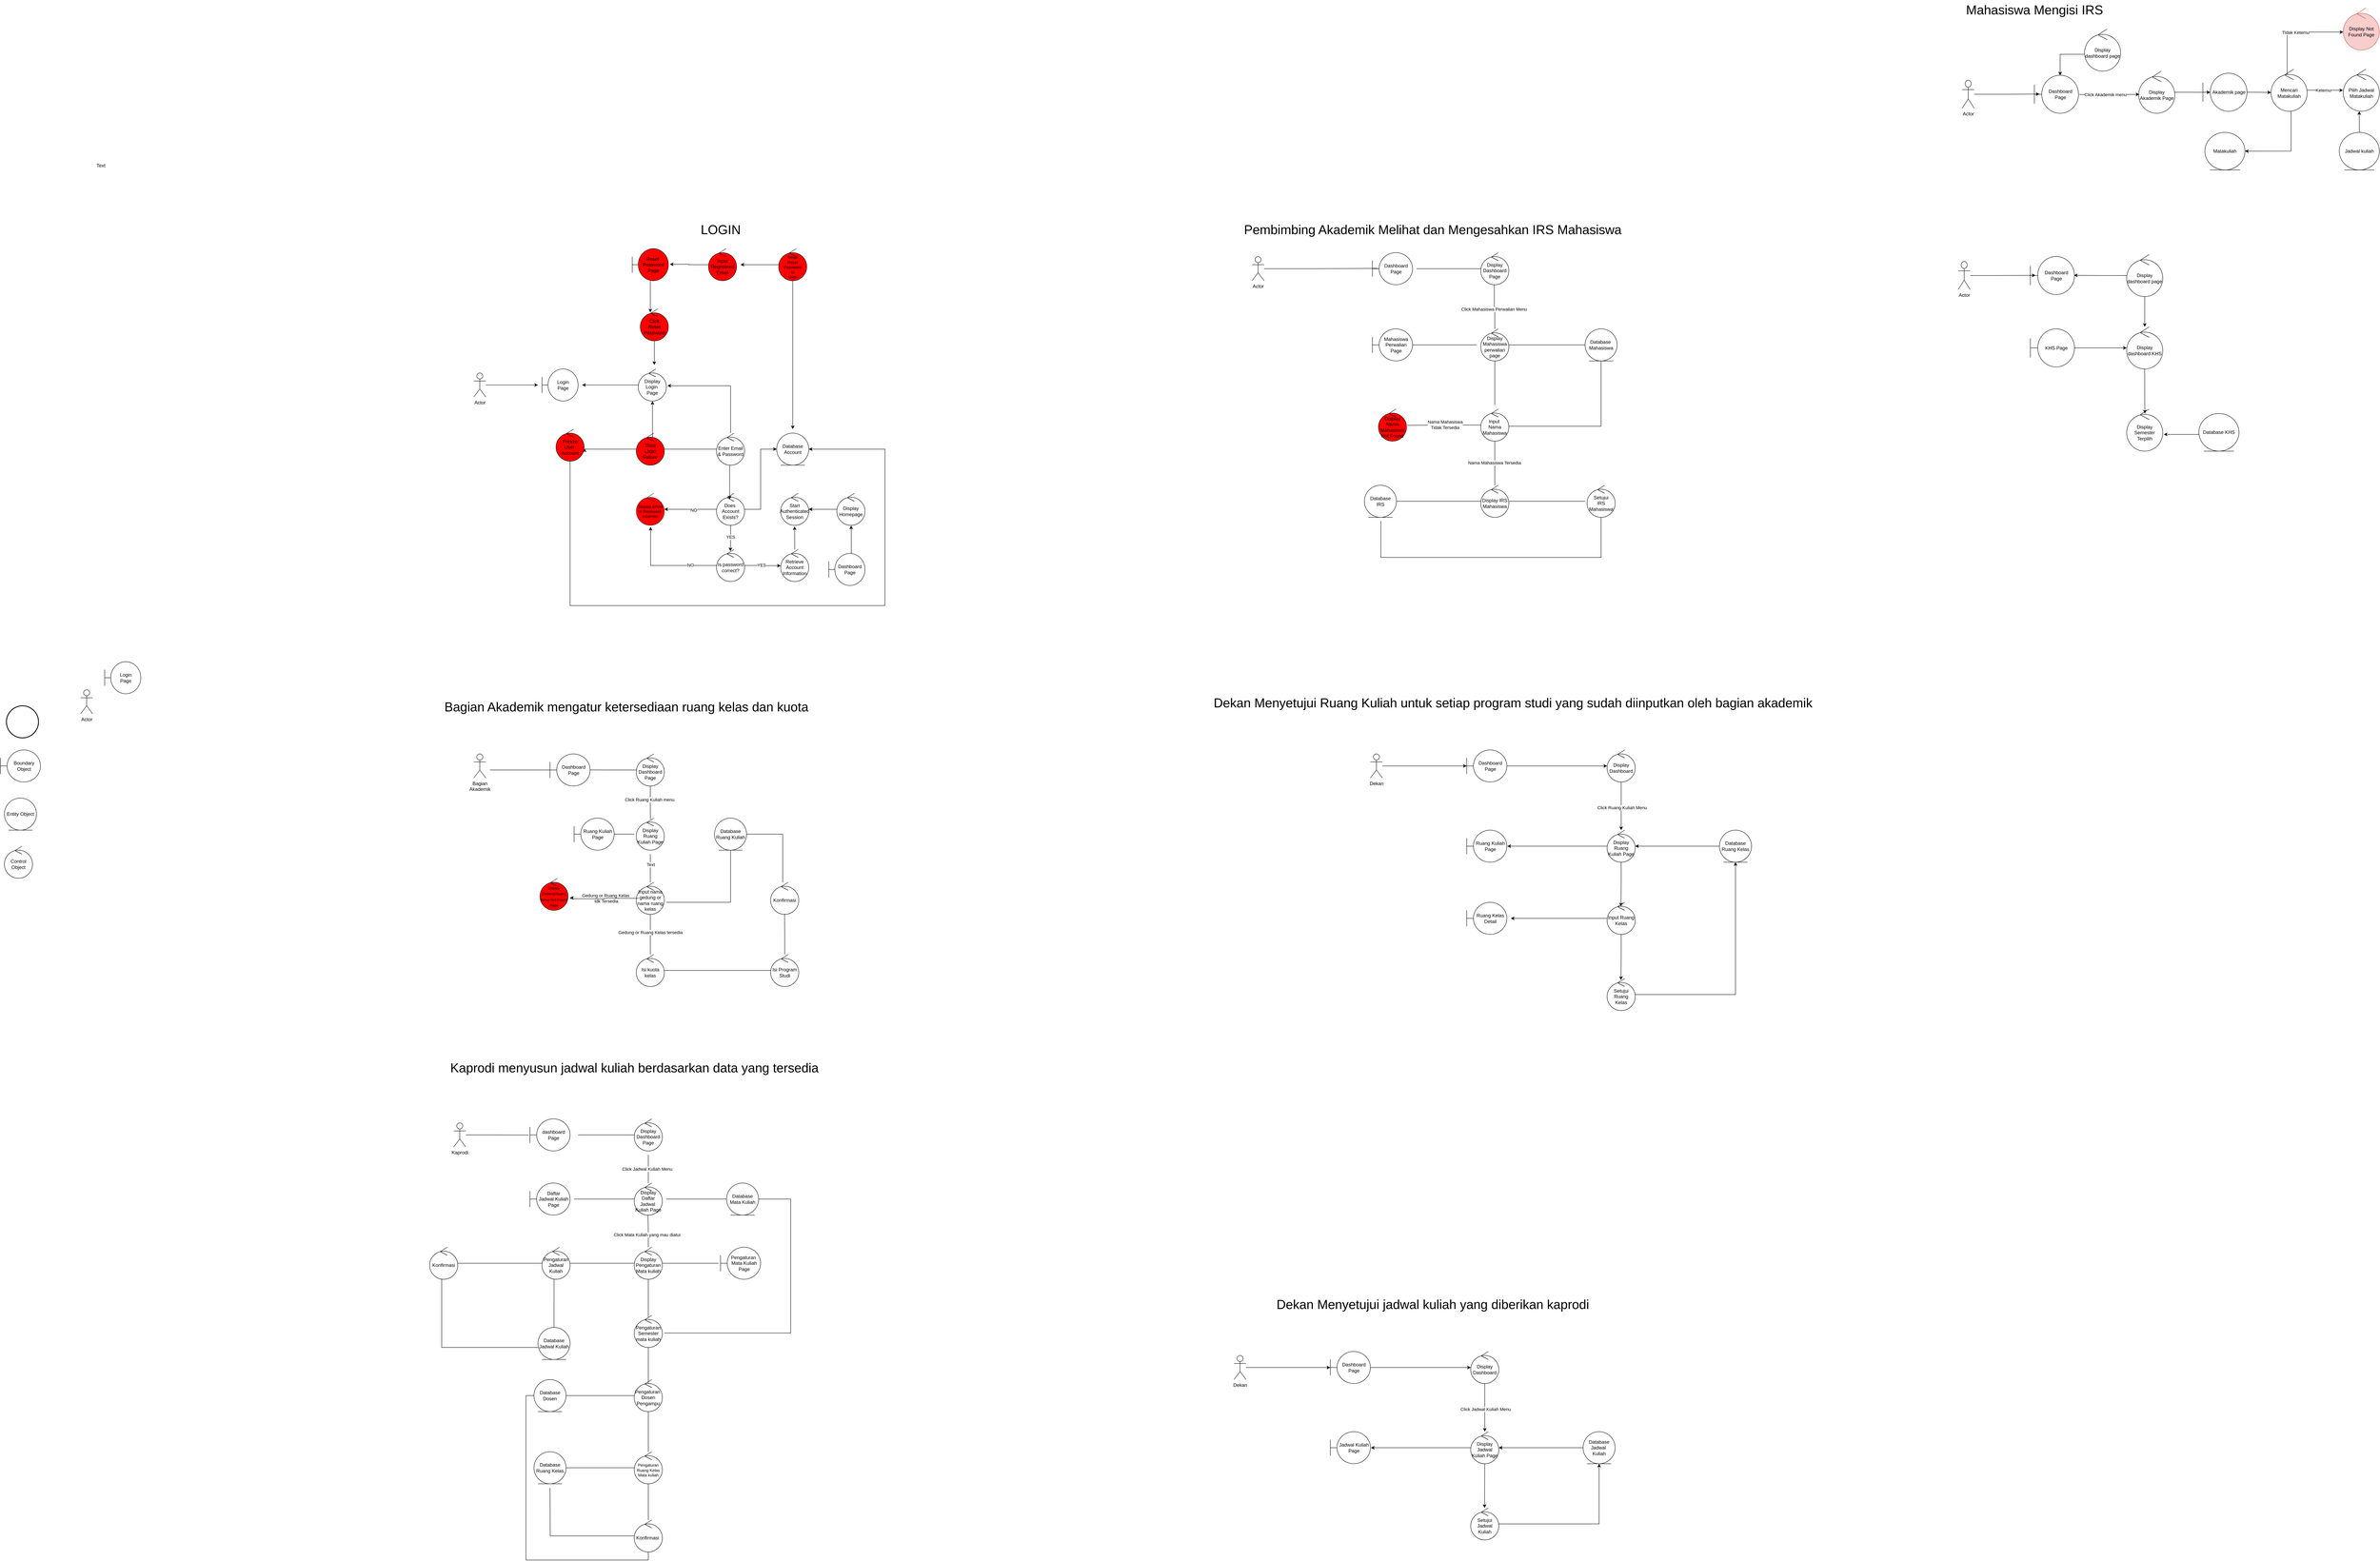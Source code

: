 <mxfile version="24.7.14">
  <diagram name="Page-1" id="ejmV2qgmTtuN_z0c3J_5">
    <mxGraphModel dx="2160" dy="2845" grid="1" gridSize="10" guides="1" tooltips="1" connect="1" arrows="1" fold="1" page="1" pageScale="1" pageWidth="850" pageHeight="1100" math="0" shadow="0">
      <root>
        <mxCell id="0" />
        <mxCell id="1" parent="0" />
        <mxCell id="f9h9eiQ0I-5DAJY4tY8l-11" style="edgeStyle=orthogonalEdgeStyle;rounded=0;orthogonalLoop=1;jettySize=auto;html=1;" parent="1" source="f9h9eiQ0I-5DAJY4tY8l-2" edge="1">
          <mxGeometry relative="1" as="geometry">
            <mxPoint x="820" y="-1210" as="targetPoint" />
          </mxGeometry>
        </mxCell>
        <mxCell id="f9h9eiQ0I-5DAJY4tY8l-2" value="Actor" style="shape=umlActor;verticalLabelPosition=bottom;verticalAlign=top;html=1;outlineConnect=0;" parent="1" vertex="1">
          <mxGeometry x="660" y="-1240" width="30" height="60" as="geometry" />
        </mxCell>
        <mxCell id="f9h9eiQ0I-5DAJY4tY8l-3" value="" style="strokeWidth=2;html=1;shape=mxgraph.flowchart.start_2;whiteSpace=wrap;" parent="1" vertex="1">
          <mxGeometry x="-505" y="-410" width="80" height="80" as="geometry" />
        </mxCell>
        <mxCell id="f9h9eiQ0I-5DAJY4tY8l-5" value="Boundary Object" style="shape=umlBoundary;whiteSpace=wrap;html=1;" parent="1" vertex="1">
          <mxGeometry x="-520" y="-300" width="100" height="80" as="geometry" />
        </mxCell>
        <mxCell id="f9h9eiQ0I-5DAJY4tY8l-6" value="Entity Object" style="ellipse;shape=umlEntity;whiteSpace=wrap;html=1;" parent="1" vertex="1">
          <mxGeometry x="-510" y="-180" width="80" height="80" as="geometry" />
        </mxCell>
        <mxCell id="f9h9eiQ0I-5DAJY4tY8l-7" value="Control Object" style="ellipse;shape=umlControl;whiteSpace=wrap;html=1;" parent="1" vertex="1">
          <mxGeometry x="-510" y="-60" width="70" height="80" as="geometry" />
        </mxCell>
        <mxCell id="f9h9eiQ0I-5DAJY4tY8l-10" value="Actor" style="shape=umlActor;verticalLabelPosition=bottom;verticalAlign=top;html=1;outlineConnect=0;" parent="1" vertex="1">
          <mxGeometry x="-320" y="-450" width="30" height="60" as="geometry" />
        </mxCell>
        <mxCell id="f9h9eiQ0I-5DAJY4tY8l-70" style="edgeStyle=orthogonalEdgeStyle;rounded=0;orthogonalLoop=1;jettySize=auto;html=1;" parent="1" source="f9h9eiQ0I-5DAJY4tY8l-12" edge="1">
          <mxGeometry relative="1" as="geometry">
            <mxPoint x="930" y="-1210.0" as="targetPoint" />
          </mxGeometry>
        </mxCell>
        <mxCell id="f9h9eiQ0I-5DAJY4tY8l-12" value="Display&lt;div&gt;Login&amp;nbsp;&lt;/div&gt;&lt;div&gt;Page&lt;/div&gt;" style="ellipse;shape=umlControl;whiteSpace=wrap;html=1;" parent="1" vertex="1">
          <mxGeometry x="1070" y="-1250" width="70" height="80" as="geometry" />
        </mxCell>
        <mxCell id="f9h9eiQ0I-5DAJY4tY8l-14" value="Enter Email&lt;div&gt;&amp;amp; Password&lt;/div&gt;" style="ellipse;shape=umlControl;whiteSpace=wrap;html=1;" parent="1" vertex="1">
          <mxGeometry x="1265" y="-1090" width="70" height="80" as="geometry" />
        </mxCell>
        <mxCell id="f9h9eiQ0I-5DAJY4tY8l-15" style="edgeStyle=orthogonalEdgeStyle;rounded=0;orthogonalLoop=1;jettySize=auto;html=1;entryX=0.505;entryY=1.004;entryDx=0;entryDy=0;entryPerimeter=0;" parent="1" source="f9h9eiQ0I-5DAJY4tY8l-14" target="f9h9eiQ0I-5DAJY4tY8l-12" edge="1">
          <mxGeometry relative="1" as="geometry" />
        </mxCell>
        <mxCell id="f9h9eiQ0I-5DAJY4tY8l-27" style="edgeStyle=orthogonalEdgeStyle;rounded=0;orthogonalLoop=1;jettySize=auto;html=1;entryX=0;entryY=0.5;entryDx=0;entryDy=0;" parent="1" source="f9h9eiQ0I-5DAJY4tY8l-16" target="f9h9eiQ0I-5DAJY4tY8l-19" edge="1">
          <mxGeometry relative="1" as="geometry" />
        </mxCell>
        <mxCell id="f9h9eiQ0I-5DAJY4tY8l-35" style="edgeStyle=orthogonalEdgeStyle;rounded=0;orthogonalLoop=1;jettySize=auto;html=1;" parent="1" source="f9h9eiQ0I-5DAJY4tY8l-16" target="f9h9eiQ0I-5DAJY4tY8l-34" edge="1">
          <mxGeometry relative="1" as="geometry" />
        </mxCell>
        <mxCell id="f9h9eiQ0I-5DAJY4tY8l-36" value="NO" style="edgeLabel;html=1;align=center;verticalAlign=middle;resizable=0;points=[];" parent="f9h9eiQ0I-5DAJY4tY8l-35" vertex="1" connectable="0">
          <mxGeometry x="-0.123" y="2" relative="1" as="geometry">
            <mxPoint as="offset" />
          </mxGeometry>
        </mxCell>
        <mxCell id="f9h9eiQ0I-5DAJY4tY8l-16" value="Does&amp;nbsp;&lt;div&gt;Account&lt;/div&gt;&lt;div&gt;Exists?&lt;/div&gt;" style="ellipse;shape=umlControl;whiteSpace=wrap;html=1;" parent="1" vertex="1">
          <mxGeometry x="1265" y="-940" width="70" height="80" as="geometry" />
        </mxCell>
        <mxCell id="f9h9eiQ0I-5DAJY4tY8l-18" style="edgeStyle=orthogonalEdgeStyle;rounded=0;orthogonalLoop=1;jettySize=auto;html=1;entryX=0.467;entryY=0.19;entryDx=0;entryDy=0;entryPerimeter=0;" parent="1" source="f9h9eiQ0I-5DAJY4tY8l-14" target="f9h9eiQ0I-5DAJY4tY8l-16" edge="1">
          <mxGeometry relative="1" as="geometry">
            <Array as="points">
              <mxPoint x="1298" y="-990" />
            </Array>
          </mxGeometry>
        </mxCell>
        <mxCell id="f9h9eiQ0I-5DAJY4tY8l-19" value="Database&lt;br&gt;Account" style="ellipse;shape=umlEntity;whiteSpace=wrap;html=1;" parent="1" vertex="1">
          <mxGeometry x="1415" y="-1090" width="80" height="80" as="geometry" />
        </mxCell>
        <mxCell id="f9h9eiQ0I-5DAJY4tY8l-29" value="Is password&lt;div&gt;correct?&lt;/div&gt;" style="ellipse;shape=umlControl;whiteSpace=wrap;html=1;" parent="1" vertex="1">
          <mxGeometry x="1265" y="-800" width="70" height="80" as="geometry" />
        </mxCell>
        <mxCell id="f9h9eiQ0I-5DAJY4tY8l-32" style="edgeStyle=orthogonalEdgeStyle;rounded=0;orthogonalLoop=1;jettySize=auto;html=1;entryX=0.495;entryY=0.055;entryDx=0;entryDy=0;entryPerimeter=0;" parent="1" source="f9h9eiQ0I-5DAJY4tY8l-16" target="f9h9eiQ0I-5DAJY4tY8l-29" edge="1">
          <mxGeometry relative="1" as="geometry" />
        </mxCell>
        <mxCell id="f9h9eiQ0I-5DAJY4tY8l-33" value="YES" style="edgeLabel;html=1;align=center;verticalAlign=middle;resizable=0;points=[];" parent="f9h9eiQ0I-5DAJY4tY8l-32" vertex="1" connectable="0">
          <mxGeometry x="-0.334" y="-4" relative="1" as="geometry">
            <mxPoint x="4" y="7" as="offset" />
          </mxGeometry>
        </mxCell>
        <mxCell id="f9h9eiQ0I-5DAJY4tY8l-34" value="&lt;div style=&quot;font-size: 10px;&quot;&gt;Display Email or Password&amp;nbsp;&lt;/div&gt;&lt;div style=&quot;font-size: 10px;&quot;&gt;Incorrect&lt;/div&gt;" style="ellipse;shape=umlControl;whiteSpace=wrap;html=1;fillColor=#ff0000;strokeColor=#36393d;" parent="1" vertex="1">
          <mxGeometry x="1065" y="-940" width="70" height="80" as="geometry" />
        </mxCell>
        <mxCell id="f9h9eiQ0I-5DAJY4tY8l-37" value="Retrieve&lt;div&gt;Account&lt;br&gt;Information&lt;/div&gt;" style="ellipse;shape=umlControl;whiteSpace=wrap;html=1;" parent="1" vertex="1">
          <mxGeometry x="1425" y="-800" width="70" height="80" as="geometry" />
        </mxCell>
        <mxCell id="f9h9eiQ0I-5DAJY4tY8l-38" style="edgeStyle=orthogonalEdgeStyle;rounded=0;orthogonalLoop=1;jettySize=auto;html=1;entryX=0.51;entryY=1.05;entryDx=0;entryDy=0;entryPerimeter=0;" parent="1" source="f9h9eiQ0I-5DAJY4tY8l-29" target="f9h9eiQ0I-5DAJY4tY8l-34" edge="1">
          <mxGeometry relative="1" as="geometry" />
        </mxCell>
        <mxCell id="f9h9eiQ0I-5DAJY4tY8l-41" value="NO" style="edgeLabel;html=1;align=center;verticalAlign=middle;resizable=0;points=[];" parent="f9h9eiQ0I-5DAJY4tY8l-38" vertex="1" connectable="0">
          <mxGeometry x="-0.496" y="-1" relative="1" as="geometry">
            <mxPoint as="offset" />
          </mxGeometry>
        </mxCell>
        <mxCell id="f9h9eiQ0I-5DAJY4tY8l-39" style="edgeStyle=orthogonalEdgeStyle;rounded=0;orthogonalLoop=1;jettySize=auto;html=1;entryX=0.001;entryY=0.51;entryDx=0;entryDy=0;entryPerimeter=0;" parent="1" source="f9h9eiQ0I-5DAJY4tY8l-29" target="f9h9eiQ0I-5DAJY4tY8l-37" edge="1">
          <mxGeometry relative="1" as="geometry" />
        </mxCell>
        <mxCell id="f9h9eiQ0I-5DAJY4tY8l-40" value="YES" style="edgeLabel;html=1;align=center;verticalAlign=middle;resizable=0;points=[];" parent="f9h9eiQ0I-5DAJY4tY8l-39" vertex="1" connectable="0">
          <mxGeometry x="-0.088" y="1" relative="1" as="geometry">
            <mxPoint as="offset" />
          </mxGeometry>
        </mxCell>
        <mxCell id="f9h9eiQ0I-5DAJY4tY8l-42" value="Start&lt;div&gt;Authenticated&lt;/div&gt;&lt;div&gt;Session&lt;/div&gt;" style="ellipse;shape=umlControl;whiteSpace=wrap;html=1;" parent="1" vertex="1">
          <mxGeometry x="1425" y="-940" width="70" height="80" as="geometry" />
        </mxCell>
        <mxCell id="f9h9eiQ0I-5DAJY4tY8l-43" style="edgeStyle=orthogonalEdgeStyle;rounded=0;orthogonalLoop=1;jettySize=auto;html=1;entryX=0.495;entryY=1.033;entryDx=0;entryDy=0;entryPerimeter=0;" parent="1" source="f9h9eiQ0I-5DAJY4tY8l-37" target="f9h9eiQ0I-5DAJY4tY8l-42" edge="1">
          <mxGeometry relative="1" as="geometry" />
        </mxCell>
        <mxCell id="f9h9eiQ0I-5DAJY4tY8l-45" style="edgeStyle=orthogonalEdgeStyle;rounded=0;orthogonalLoop=1;jettySize=auto;html=1;" parent="1" source="f9h9eiQ0I-5DAJY4tY8l-44" target="f9h9eiQ0I-5DAJY4tY8l-42" edge="1">
          <mxGeometry relative="1" as="geometry" />
        </mxCell>
        <mxCell id="f9h9eiQ0I-5DAJY4tY8l-44" value="Display&lt;div&gt;Homepage&lt;/div&gt;" style="ellipse;shape=umlControl;whiteSpace=wrap;html=1;" parent="1" vertex="1">
          <mxGeometry x="1565" y="-940" width="70" height="80" as="geometry" />
        </mxCell>
        <mxCell id="f9h9eiQ0I-5DAJY4tY8l-46" value="Dashboard&lt;div&gt;Page&lt;/div&gt;" style="shape=umlBoundary;whiteSpace=wrap;html=1;" parent="1" vertex="1">
          <mxGeometry x="1545" y="-790" width="90" height="80" as="geometry" />
        </mxCell>
        <mxCell id="f9h9eiQ0I-5DAJY4tY8l-47" value="Login&lt;div&gt;Page&lt;/div&gt;" style="shape=umlBoundary;whiteSpace=wrap;html=1;" parent="1" vertex="1">
          <mxGeometry x="830" y="-1250" width="90" height="80" as="geometry" />
        </mxCell>
        <mxCell id="f9h9eiQ0I-5DAJY4tY8l-48" value="Login&lt;div&gt;Page&lt;/div&gt;" style="shape=umlBoundary;whiteSpace=wrap;html=1;" parent="1" vertex="1">
          <mxGeometry x="-260" y="-520" width="90" height="80" as="geometry" />
        </mxCell>
        <mxCell id="f9h9eiQ0I-5DAJY4tY8l-49" style="edgeStyle=orthogonalEdgeStyle;rounded=0;orthogonalLoop=1;jettySize=auto;html=1;entryX=0.448;entryY=1.008;entryDx=0;entryDy=0;entryPerimeter=0;" parent="1" edge="1">
          <mxGeometry relative="1" as="geometry">
            <mxPoint x="1599.29" y="-790" as="sourcePoint" />
            <mxPoint x="1600.65" y="-859.36" as="targetPoint" />
            <Array as="points">
              <mxPoint x="1601" y="-790" />
              <mxPoint x="1601" y="-825" />
            </Array>
          </mxGeometry>
        </mxCell>
        <mxCell id="f9h9eiQ0I-5DAJY4tY8l-50" value="Third&lt;div&gt;Login&lt;br&gt;Failure&lt;/div&gt;" style="ellipse;shape=umlControl;whiteSpace=wrap;html=1;fillColor=#FF0000;" parent="1" vertex="1">
          <mxGeometry x="1065" y="-1090" width="70" height="80" as="geometry" />
        </mxCell>
        <mxCell id="f9h9eiQ0I-5DAJY4tY8l-55" style="edgeStyle=orthogonalEdgeStyle;rounded=0;orthogonalLoop=1;jettySize=auto;html=1;" parent="1" source="f9h9eiQ0I-5DAJY4tY8l-53" target="f9h9eiQ0I-5DAJY4tY8l-19" edge="1">
          <mxGeometry relative="1" as="geometry">
            <mxPoint x="900" y="-650" as="targetPoint" />
            <Array as="points">
              <mxPoint x="900" y="-660" />
              <mxPoint x="1685" y="-660" />
              <mxPoint x="1685" y="-1050" />
            </Array>
          </mxGeometry>
        </mxCell>
        <mxCell id="f9h9eiQ0I-5DAJY4tY8l-53" value="Freeze&lt;div&gt;User&amp;nbsp;&lt;br&gt;Account&lt;/div&gt;" style="ellipse;shape=umlControl;whiteSpace=wrap;html=1;fillColor=#FF0000;" parent="1" vertex="1">
          <mxGeometry x="865" y="-1100" width="70" height="80" as="geometry" />
        </mxCell>
        <mxCell id="f9h9eiQ0I-5DAJY4tY8l-54" style="edgeStyle=orthogonalEdgeStyle;rounded=0;orthogonalLoop=1;jettySize=auto;html=1;entryX=1.018;entryY=0.607;entryDx=0;entryDy=0;entryPerimeter=0;" parent="1" source="f9h9eiQ0I-5DAJY4tY8l-50" target="f9h9eiQ0I-5DAJY4tY8l-53" edge="1">
          <mxGeometry relative="1" as="geometry">
            <Array as="points">
              <mxPoint x="936" y="-1050" />
            </Array>
          </mxGeometry>
        </mxCell>
        <mxCell id="f9h9eiQ0I-5DAJY4tY8l-69" style="edgeStyle=orthogonalEdgeStyle;rounded=0;orthogonalLoop=1;jettySize=auto;html=1;" parent="1" source="f9h9eiQ0I-5DAJY4tY8l-56" edge="1">
          <mxGeometry relative="1" as="geometry">
            <mxPoint x="1110" y="-1260.0" as="targetPoint" />
          </mxGeometry>
        </mxCell>
        <mxCell id="f9h9eiQ0I-5DAJY4tY8l-56" value="Click&lt;div&gt;Reset&lt;/div&gt;&lt;div&gt;Password&lt;/div&gt;" style="ellipse;shape=umlControl;whiteSpace=wrap;html=1;fillColor=#FF0000;" parent="1" vertex="1">
          <mxGeometry x="1075" y="-1400" width="70" height="80" as="geometry" />
        </mxCell>
        <mxCell id="f9h9eiQ0I-5DAJY4tY8l-59" value="Reset&amp;nbsp;&lt;div&gt;Password&lt;/div&gt;&lt;div&gt;Page&lt;/div&gt;" style="shape=umlBoundary;whiteSpace=wrap;html=1;fillColor=#FF0000;" parent="1" vertex="1">
          <mxGeometry x="1055" y="-1550" width="90" height="80" as="geometry" />
        </mxCell>
        <mxCell id="f9h9eiQ0I-5DAJY4tY8l-60" style="edgeStyle=orthogonalEdgeStyle;rounded=0;orthogonalLoop=1;jettySize=auto;html=1;entryX=0.359;entryY=0.113;entryDx=0;entryDy=0;entryPerimeter=0;" parent="1" source="f9h9eiQ0I-5DAJY4tY8l-59" target="f9h9eiQ0I-5DAJY4tY8l-56" edge="1">
          <mxGeometry relative="1" as="geometry" />
        </mxCell>
        <mxCell id="f9h9eiQ0I-5DAJY4tY8l-61" value="Input&lt;div&gt;Registered&lt;/div&gt;&lt;div&gt;Email&lt;/div&gt;" style="ellipse;shape=umlControl;whiteSpace=wrap;html=1;fillColor=#FF0000;" parent="1" vertex="1">
          <mxGeometry x="1245" y="-1550" width="70" height="80" as="geometry" />
        </mxCell>
        <mxCell id="f9h9eiQ0I-5DAJY4tY8l-63" style="edgeStyle=orthogonalEdgeStyle;rounded=0;orthogonalLoop=1;jettySize=auto;html=1;entryX=1.041;entryY=0.488;entryDx=0;entryDy=0;entryPerimeter=0;" parent="1" source="f9h9eiQ0I-5DAJY4tY8l-61" target="f9h9eiQ0I-5DAJY4tY8l-59" edge="1">
          <mxGeometry relative="1" as="geometry" />
        </mxCell>
        <mxCell id="f9h9eiQ0I-5DAJY4tY8l-65" style="edgeStyle=orthogonalEdgeStyle;rounded=0;orthogonalLoop=1;jettySize=auto;html=1;" parent="1" source="f9h9eiQ0I-5DAJY4tY8l-64" edge="1">
          <mxGeometry relative="1" as="geometry">
            <mxPoint x="1325" y="-1510" as="targetPoint" />
          </mxGeometry>
        </mxCell>
        <mxCell id="f9h9eiQ0I-5DAJY4tY8l-66" style="edgeStyle=orthogonalEdgeStyle;rounded=0;orthogonalLoop=1;jettySize=auto;html=1;" parent="1" source="f9h9eiQ0I-5DAJY4tY8l-64" edge="1">
          <mxGeometry relative="1" as="geometry">
            <mxPoint x="1455" y="-1100.0" as="targetPoint" />
          </mxGeometry>
        </mxCell>
        <mxCell id="f9h9eiQ0I-5DAJY4tY8l-64" value="&lt;font style=&quot;font-size: 10px;&quot;&gt;Email&lt;/font&gt;&lt;div style=&quot;font-size: 10px;&quot;&gt;&lt;font style=&quot;font-size: 10px;&quot;&gt;Reset&lt;/font&gt;&lt;/div&gt;&lt;div style=&quot;font-size: 10px;&quot;&gt;&lt;font style=&quot;font-size: 10px;&quot;&gt;Password&lt;/font&gt;&lt;/div&gt;&lt;div style=&quot;font-size: 10px;&quot;&gt;&lt;font style=&quot;font-size: 10px;&quot;&gt;to&lt;/font&gt;&lt;/div&gt;&lt;div style=&quot;font-size: 10px;&quot;&gt;&lt;font style=&quot;font-size: 10px;&quot;&gt;User&lt;/font&gt;&lt;/div&gt;" style="ellipse;shape=umlControl;whiteSpace=wrap;html=1;fillColor=#FF0000;" parent="1" vertex="1">
          <mxGeometry x="1420" y="-1550" width="70" height="80" as="geometry" />
        </mxCell>
        <mxCell id="f9h9eiQ0I-5DAJY4tY8l-67" value="&lt;font style=&quot;font-size: 32px;&quot;&gt;LOGIN&lt;/font&gt;" style="text;html=1;align=center;verticalAlign=middle;resizable=0;points=[];autosize=1;strokeColor=none;fillColor=none;" parent="1" vertex="1">
          <mxGeometry x="1215" y="-1622" width="120" height="50" as="geometry" />
        </mxCell>
        <mxCell id="f9h9eiQ0I-5DAJY4tY8l-68" style="edgeStyle=orthogonalEdgeStyle;rounded=0;orthogonalLoop=1;jettySize=auto;html=1;entryX=1.04;entryY=0.524;entryDx=0;entryDy=0;entryPerimeter=0;" parent="1" source="f9h9eiQ0I-5DAJY4tY8l-14" target="f9h9eiQ0I-5DAJY4tY8l-12" edge="1">
          <mxGeometry relative="1" as="geometry">
            <Array as="points">
              <mxPoint x="1300" y="-1208" />
            </Array>
          </mxGeometry>
        </mxCell>
        <mxCell id="f9h9eiQ0I-5DAJY4tY8l-71" value="Bagian&lt;div&gt;Akademik&lt;/div&gt;" style="shape=umlActor;verticalLabelPosition=bottom;verticalAlign=top;html=1;" parent="1" vertex="1">
          <mxGeometry x="660" y="-290" width="30" height="60" as="geometry" />
        </mxCell>
        <mxCell id="f9h9eiQ0I-5DAJY4tY8l-75" style="edgeStyle=orthogonalEdgeStyle;rounded=0;orthogonalLoop=1;jettySize=auto;html=1;endArrow=none;endFill=0;" parent="1" source="f9h9eiQ0I-5DAJY4tY8l-74" edge="1">
          <mxGeometry relative="1" as="geometry">
            <mxPoint x="700" y="-250" as="targetPoint" />
          </mxGeometry>
        </mxCell>
        <mxCell id="f9h9eiQ0I-5DAJY4tY8l-74" value="Dashboard&lt;div&gt;Page&lt;/div&gt;" style="shape=umlBoundary;whiteSpace=wrap;html=1;" parent="1" vertex="1">
          <mxGeometry x="850" y="-290" width="100" height="80" as="geometry" />
        </mxCell>
        <mxCell id="f9h9eiQ0I-5DAJY4tY8l-77" style="edgeStyle=orthogonalEdgeStyle;rounded=0;orthogonalLoop=1;jettySize=auto;html=1;entryX=1;entryY=0.499;entryDx=0;entryDy=0;entryPerimeter=0;endArrow=none;endFill=0;" parent="1" source="f9h9eiQ0I-5DAJY4tY8l-76" target="f9h9eiQ0I-5DAJY4tY8l-74" edge="1">
          <mxGeometry relative="1" as="geometry">
            <mxPoint x="960" y="-250" as="targetPoint" />
          </mxGeometry>
        </mxCell>
        <mxCell id="f9h9eiQ0I-5DAJY4tY8l-76" value="Display&lt;div&gt;Dashboard&lt;/div&gt;&lt;div&gt;Page&lt;/div&gt;" style="ellipse;shape=umlControl;whiteSpace=wrap;html=1;" parent="1" vertex="1">
          <mxGeometry x="1065" y="-290" width="70" height="80" as="geometry" />
        </mxCell>
        <mxCell id="f9h9eiQ0I-5DAJY4tY8l-78" value="Display Ruang Kuliah Page" style="ellipse;shape=umlControl;whiteSpace=wrap;html=1;" parent="1" vertex="1">
          <mxGeometry x="1065" y="-130" width="70" height="80" as="geometry" />
        </mxCell>
        <mxCell id="f9h9eiQ0I-5DAJY4tY8l-82" style="edgeStyle=orthogonalEdgeStyle;rounded=0;orthogonalLoop=1;jettySize=auto;html=1;entryX=0.503;entryY=0.036;entryDx=0;entryDy=0;entryPerimeter=0;endArrow=none;endFill=0;" parent="1" source="f9h9eiQ0I-5DAJY4tY8l-76" target="f9h9eiQ0I-5DAJY4tY8l-78" edge="1">
          <mxGeometry relative="1" as="geometry" />
        </mxCell>
        <mxCell id="f9h9eiQ0I-5DAJY4tY8l-83" value="Click Ruang Kuliah menu" style="edgeLabel;html=1;align=center;verticalAlign=middle;resizable=0;points=[];" parent="f9h9eiQ0I-5DAJY4tY8l-82" vertex="1" connectable="0">
          <mxGeometry x="-0.173" y="-2" relative="1" as="geometry">
            <mxPoint y="-1" as="offset" />
          </mxGeometry>
        </mxCell>
        <mxCell id="f9h9eiQ0I-5DAJY4tY8l-85" style="edgeStyle=orthogonalEdgeStyle;rounded=0;orthogonalLoop=1;jettySize=auto;html=1;endArrow=none;endFill=0;" parent="1" source="f9h9eiQ0I-5DAJY4tY8l-84" edge="1">
          <mxGeometry relative="1" as="geometry">
            <mxPoint x="1060" y="-90" as="targetPoint" />
          </mxGeometry>
        </mxCell>
        <mxCell id="f9h9eiQ0I-5DAJY4tY8l-84" value="Ruang Kuliah Page" style="shape=umlBoundary;whiteSpace=wrap;html=1;" parent="1" vertex="1">
          <mxGeometry x="910" y="-130" width="100" height="80" as="geometry" />
        </mxCell>
        <mxCell id="f9h9eiQ0I-5DAJY4tY8l-92" style="edgeStyle=orthogonalEdgeStyle;rounded=0;orthogonalLoop=1;jettySize=auto;html=1;endArrow=none;endFill=0;" parent="1" source="f9h9eiQ0I-5DAJY4tY8l-87" edge="1">
          <mxGeometry relative="1" as="geometry">
            <mxPoint x="1140" y="80" as="targetPoint" />
            <Array as="points">
              <mxPoint x="1300" y="80" />
            </Array>
          </mxGeometry>
        </mxCell>
        <mxCell id="f9h9eiQ0I-5DAJY4tY8l-87" value="Database Ruang Kuliah" style="ellipse;shape=umlEntity;whiteSpace=wrap;html=1;" parent="1" vertex="1">
          <mxGeometry x="1260" y="-130" width="80" height="80" as="geometry" />
        </mxCell>
        <mxCell id="f9h9eiQ0I-5DAJY4tY8l-91" style="edgeStyle=orthogonalEdgeStyle;rounded=0;orthogonalLoop=1;jettySize=auto;html=1;endArrow=none;endFill=0;" parent="1" source="f9h9eiQ0I-5DAJY4tY8l-90" edge="1">
          <mxGeometry relative="1" as="geometry">
            <mxPoint x="1100" y="-40" as="targetPoint" />
          </mxGeometry>
        </mxCell>
        <mxCell id="KgDqdu3lI9y8hDSoOavW-12" value="Text" style="edgeLabel;html=1;align=center;verticalAlign=middle;resizable=0;points=[];" vertex="1" connectable="0" parent="f9h9eiQ0I-5DAJY4tY8l-91">
          <mxGeometry x="0.277" relative="1" as="geometry">
            <mxPoint as="offset" />
          </mxGeometry>
        </mxCell>
        <mxCell id="f9h9eiQ0I-5DAJY4tY8l-96" style="edgeStyle=orthogonalEdgeStyle;rounded=0;orthogonalLoop=1;jettySize=auto;html=1;endArrow=none;endFill=0;" parent="1" source="f9h9eiQ0I-5DAJY4tY8l-90" target="f9h9eiQ0I-5DAJY4tY8l-95" edge="1">
          <mxGeometry relative="1" as="geometry" />
        </mxCell>
        <mxCell id="KgDqdu3lI9y8hDSoOavW-7" value="Gedung or Ruang Kelas tersedia" style="edgeLabel;html=1;align=center;verticalAlign=middle;resizable=0;points=[];" vertex="1" connectable="0" parent="f9h9eiQ0I-5DAJY4tY8l-96">
          <mxGeometry x="-0.107" relative="1" as="geometry">
            <mxPoint as="offset" />
          </mxGeometry>
        </mxCell>
        <mxCell id="KgDqdu3lI9y8hDSoOavW-10" style="edgeStyle=orthogonalEdgeStyle;rounded=0;orthogonalLoop=1;jettySize=auto;html=1;endArrow=none;endFill=0;" edge="1" parent="1" source="f9h9eiQ0I-5DAJY4tY8l-90">
          <mxGeometry relative="1" as="geometry">
            <mxPoint x="940.0" y="70" as="targetPoint" />
          </mxGeometry>
        </mxCell>
        <mxCell id="f9h9eiQ0I-5DAJY4tY8l-90" value="Input nama gedung or nama ruang kelas" style="ellipse;shape=umlControl;whiteSpace=wrap;html=1;" parent="1" vertex="1">
          <mxGeometry x="1065" y="30" width="70" height="80" as="geometry" />
        </mxCell>
        <mxCell id="f9h9eiQ0I-5DAJY4tY8l-94" style="edgeStyle=orthogonalEdgeStyle;rounded=0;orthogonalLoop=1;jettySize=auto;html=1;entryX=1.04;entryY=0.508;entryDx=0;entryDy=0;entryPerimeter=0;endArrow=none;endFill=0;" parent="1" source="f9h9eiQ0I-5DAJY4tY8l-90" edge="1">
          <mxGeometry relative="1" as="geometry">
            <mxPoint x="954.0" y="70.64" as="targetPoint" />
          </mxGeometry>
        </mxCell>
        <mxCell id="KgDqdu3lI9y8hDSoOavW-8" value="Gedung or Ruang Kelas&amp;nbsp;&lt;div&gt;tdk Tersedia&lt;/div&gt;" style="edgeLabel;html=1;align=center;verticalAlign=middle;resizable=0;points=[];" vertex="1" connectable="0" parent="f9h9eiQ0I-5DAJY4tY8l-94">
          <mxGeometry x="0.158" y="-1" relative="1" as="geometry">
            <mxPoint x="-11" as="offset" />
          </mxGeometry>
        </mxCell>
        <mxCell id="f9h9eiQ0I-5DAJY4tY8l-95" value="Isi kuota kelas" style="ellipse;shape=umlControl;whiteSpace=wrap;html=1;" parent="1" vertex="1">
          <mxGeometry x="1065" y="210" width="70" height="80" as="geometry" />
        </mxCell>
        <mxCell id="f9h9eiQ0I-5DAJY4tY8l-98" value="&lt;font style=&quot;font-size: 32px;&quot;&gt;Bagian Akademik mengatur ketersediaan ruang kelas dan kuota&lt;/font&gt;" style="text;html=1;align=center;verticalAlign=middle;resizable=0;points=[];autosize=1;strokeColor=none;fillColor=none;" parent="1" vertex="1">
          <mxGeometry x="575" y="-432" width="930" height="50" as="geometry" />
        </mxCell>
        <mxCell id="f9h9eiQ0I-5DAJY4tY8l-99" value="Kaprodi" style="shape=umlActor;verticalLabelPosition=bottom;verticalAlign=top;html=1;" parent="1" vertex="1">
          <mxGeometry x="610" y="630" width="30" height="60" as="geometry" />
        </mxCell>
        <mxCell id="f9h9eiQ0I-5DAJY4tY8l-102" value="&lt;font style=&quot;font-size: 32px;&quot;&gt;Kaprodi menyusun jadwal kuliah berdasarkan data yang tersedia&lt;/font&gt;" style="text;html=1;align=center;verticalAlign=middle;resizable=0;points=[];autosize=1;strokeColor=none;fillColor=none;" parent="1" vertex="1">
          <mxGeometry x="590" y="468" width="940" height="50" as="geometry" />
        </mxCell>
        <mxCell id="f9h9eiQ0I-5DAJY4tY8l-103" value="dashboard&lt;div&gt;Page&lt;/div&gt;" style="shape=umlBoundary;whiteSpace=wrap;html=1;" parent="1" vertex="1">
          <mxGeometry x="800" y="620" width="100" height="80" as="geometry" />
        </mxCell>
        <mxCell id="f9h9eiQ0I-5DAJY4tY8l-104" style="edgeStyle=orthogonalEdgeStyle;rounded=0;orthogonalLoop=1;jettySize=auto;html=1;entryX=-0.033;entryY=0.505;entryDx=0;entryDy=0;entryPerimeter=0;endArrow=none;endFill=0;" parent="1" source="f9h9eiQ0I-5DAJY4tY8l-99" target="f9h9eiQ0I-5DAJY4tY8l-103" edge="1">
          <mxGeometry relative="1" as="geometry" />
        </mxCell>
        <mxCell id="f9h9eiQ0I-5DAJY4tY8l-106" style="edgeStyle=orthogonalEdgeStyle;rounded=0;orthogonalLoop=1;jettySize=auto;html=1;endArrow=none;endFill=0;" parent="1" source="f9h9eiQ0I-5DAJY4tY8l-105" edge="1">
          <mxGeometry relative="1" as="geometry">
            <mxPoint x="920.0" y="660" as="targetPoint" />
          </mxGeometry>
        </mxCell>
        <mxCell id="f9h9eiQ0I-5DAJY4tY8l-105" value="Display&lt;div&gt;Dashboard&lt;/div&gt;&lt;div&gt;Page&lt;/div&gt;" style="ellipse;shape=umlControl;whiteSpace=wrap;html=1;" parent="1" vertex="1">
          <mxGeometry x="1060" y="620" width="70" height="80" as="geometry" />
        </mxCell>
        <mxCell id="f9h9eiQ0I-5DAJY4tY8l-108" style="edgeStyle=orthogonalEdgeStyle;rounded=0;orthogonalLoop=1;jettySize=auto;html=1;endArrow=none;endFill=0;" parent="1" source="f9h9eiQ0I-5DAJY4tY8l-107" edge="1">
          <mxGeometry relative="1" as="geometry">
            <mxPoint x="1095.0" y="710" as="targetPoint" />
          </mxGeometry>
        </mxCell>
        <mxCell id="f9h9eiQ0I-5DAJY4tY8l-109" value="Click Jadwal Kuliah Menu" style="edgeLabel;html=1;align=center;verticalAlign=middle;resizable=0;points=[];" parent="f9h9eiQ0I-5DAJY4tY8l-108" vertex="1" connectable="0">
          <mxGeometry x="-0.024" y="3" relative="1" as="geometry">
            <mxPoint x="-3" y="2" as="offset" />
          </mxGeometry>
        </mxCell>
        <mxCell id="f9h9eiQ0I-5DAJY4tY8l-111" style="edgeStyle=orthogonalEdgeStyle;rounded=0;orthogonalLoop=1;jettySize=auto;html=1;endArrow=none;endFill=0;" parent="1" source="f9h9eiQ0I-5DAJY4tY8l-107" edge="1">
          <mxGeometry relative="1" as="geometry">
            <mxPoint x="910.0" y="820" as="targetPoint" />
          </mxGeometry>
        </mxCell>
        <mxCell id="f9h9eiQ0I-5DAJY4tY8l-107" value="Display&lt;div&gt;Daftar&lt;br&gt;&lt;div&gt;Jadwal&amp;nbsp;&lt;/div&gt;&lt;div&gt;Kuliah Page&lt;/div&gt;&lt;/div&gt;" style="ellipse;shape=umlControl;whiteSpace=wrap;html=1;" parent="1" vertex="1">
          <mxGeometry x="1060" y="780" width="70" height="80" as="geometry" />
        </mxCell>
        <mxCell id="f9h9eiQ0I-5DAJY4tY8l-110" value="&lt;div&gt;Daftar&lt;/div&gt;Jadwal Kuliah&lt;div&gt;Page&lt;/div&gt;" style="shape=umlBoundary;whiteSpace=wrap;html=1;" parent="1" vertex="1">
          <mxGeometry x="800" y="780" width="100" height="80" as="geometry" />
        </mxCell>
        <mxCell id="f9h9eiQ0I-5DAJY4tY8l-113" style="edgeStyle=orthogonalEdgeStyle;rounded=0;orthogonalLoop=1;jettySize=auto;html=1;endArrow=none;endFill=0;" parent="1" source="f9h9eiQ0I-5DAJY4tY8l-112" edge="1">
          <mxGeometry relative="1" as="geometry">
            <mxPoint x="1140" y="820" as="targetPoint" />
          </mxGeometry>
        </mxCell>
        <mxCell id="f9h9eiQ0I-5DAJY4tY8l-112" value="Database&lt;div&gt;Mata Kuliah&lt;/div&gt;" style="ellipse;shape=umlEntity;whiteSpace=wrap;html=1;" parent="1" vertex="1">
          <mxGeometry x="1290" y="780" width="80" height="80" as="geometry" />
        </mxCell>
        <mxCell id="f9h9eiQ0I-5DAJY4tY8l-138" style="edgeStyle=orthogonalEdgeStyle;rounded=0;orthogonalLoop=1;jettySize=auto;html=1;endArrow=none;endFill=0;" parent="1" source="f9h9eiQ0I-5DAJY4tY8l-115" target="f9h9eiQ0I-5DAJY4tY8l-137" edge="1">
          <mxGeometry relative="1" as="geometry" />
        </mxCell>
        <mxCell id="f9h9eiQ0I-5DAJY4tY8l-115" value="Display Pengaturan&lt;div&gt;Mata kuliah&lt;/div&gt;" style="ellipse;shape=umlControl;whiteSpace=wrap;html=1;" parent="1" vertex="1">
          <mxGeometry x="1060" y="940" width="70" height="80" as="geometry" />
        </mxCell>
        <mxCell id="f9h9eiQ0I-5DAJY4tY8l-116" style="edgeStyle=orthogonalEdgeStyle;rounded=0;orthogonalLoop=1;jettySize=auto;html=1;entryX=0.489;entryY=0.99;entryDx=0;entryDy=0;entryPerimeter=0;endArrow=none;endFill=0;" parent="1" source="f9h9eiQ0I-5DAJY4tY8l-115" target="f9h9eiQ0I-5DAJY4tY8l-107" edge="1">
          <mxGeometry relative="1" as="geometry" />
        </mxCell>
        <mxCell id="f9h9eiQ0I-5DAJY4tY8l-117" value="Click Mata Kuliah yang mau diatur" style="edgeLabel;html=1;align=center;verticalAlign=middle;resizable=0;points=[];" parent="f9h9eiQ0I-5DAJY4tY8l-116" vertex="1" connectable="0">
          <mxGeometry x="-0.242" y="3" relative="1" as="geometry">
            <mxPoint as="offset" />
          </mxGeometry>
        </mxCell>
        <mxCell id="f9h9eiQ0I-5DAJY4tY8l-118" value="Pengaturan&amp;nbsp;&lt;div&gt;Mata Kuliah&lt;/div&gt;&lt;div&gt;Page&lt;/div&gt;" style="shape=umlBoundary;whiteSpace=wrap;html=1;" parent="1" vertex="1">
          <mxGeometry x="1275" y="940" width="100" height="80" as="geometry" />
        </mxCell>
        <mxCell id="f9h9eiQ0I-5DAJY4tY8l-119" style="edgeStyle=orthogonalEdgeStyle;rounded=0;orthogonalLoop=1;jettySize=auto;html=1;endArrow=none;endFill=0;" parent="1" source="f9h9eiQ0I-5DAJY4tY8l-115" edge="1">
          <mxGeometry relative="1" as="geometry">
            <mxPoint x="1270" y="980" as="targetPoint" />
          </mxGeometry>
        </mxCell>
        <mxCell id="f9h9eiQ0I-5DAJY4tY8l-120" value="Database&lt;div&gt;Jadwal Kuliah&lt;/div&gt;" style="ellipse;shape=umlEntity;whiteSpace=wrap;html=1;" parent="1" vertex="1">
          <mxGeometry x="820" y="1140" width="80" height="80" as="geometry" />
        </mxCell>
        <mxCell id="f9h9eiQ0I-5DAJY4tY8l-125" style="edgeStyle=orthogonalEdgeStyle;rounded=0;orthogonalLoop=1;jettySize=auto;html=1;endArrow=none;endFill=0;" parent="1" source="f9h9eiQ0I-5DAJY4tY8l-122" edge="1">
          <mxGeometry relative="1" as="geometry">
            <mxPoint x="1095" y="1280" as="targetPoint" />
          </mxGeometry>
        </mxCell>
        <mxCell id="f9h9eiQ0I-5DAJY4tY8l-122" value="Pengaturan&lt;div&gt;Semester mata kuliah&lt;/div&gt;" style="ellipse;shape=umlControl;whiteSpace=wrap;html=1;" parent="1" vertex="1">
          <mxGeometry x="1060" y="1110" width="70" height="80" as="geometry" />
        </mxCell>
        <mxCell id="f9h9eiQ0I-5DAJY4tY8l-129" style="edgeStyle=orthogonalEdgeStyle;rounded=0;orthogonalLoop=1;jettySize=auto;html=1;entryX=1.069;entryY=0.55;entryDx=0;entryDy=0;entryPerimeter=0;endArrow=none;endFill=0;" parent="1" source="f9h9eiQ0I-5DAJY4tY8l-112" target="f9h9eiQ0I-5DAJY4tY8l-122" edge="1">
          <mxGeometry relative="1" as="geometry">
            <Array as="points">
              <mxPoint x="1450" y="820" />
              <mxPoint x="1450" y="1154" />
            </Array>
          </mxGeometry>
        </mxCell>
        <mxCell id="f9h9eiQ0I-5DAJY4tY8l-134" style="edgeStyle=orthogonalEdgeStyle;rounded=0;orthogonalLoop=1;jettySize=auto;html=1;endArrow=none;endFill=0;" parent="1" source="f9h9eiQ0I-5DAJY4tY8l-130" target="f9h9eiQ0I-5DAJY4tY8l-133" edge="1">
          <mxGeometry relative="1" as="geometry" />
        </mxCell>
        <mxCell id="f9h9eiQ0I-5DAJY4tY8l-130" value="Pengaturan&amp;nbsp;&lt;div&gt;Dosen&lt;/div&gt;&lt;div&gt;Pengampu&lt;/div&gt;" style="ellipse;shape=umlControl;whiteSpace=wrap;html=1;" parent="1" vertex="1">
          <mxGeometry x="1060" y="1270" width="70" height="80" as="geometry" />
        </mxCell>
        <mxCell id="f9h9eiQ0I-5DAJY4tY8l-131" value="Database&lt;div&gt;Dosen&lt;/div&gt;" style="ellipse;shape=umlEntity;whiteSpace=wrap;html=1;" parent="1" vertex="1">
          <mxGeometry x="810" y="1270" width="80" height="80" as="geometry" />
        </mxCell>
        <mxCell id="f9h9eiQ0I-5DAJY4tY8l-132" style="edgeStyle=orthogonalEdgeStyle;rounded=0;orthogonalLoop=1;jettySize=auto;html=1;entryX=0;entryY=0.5;entryDx=0;entryDy=0;entryPerimeter=0;endArrow=none;endFill=0;" parent="1" source="f9h9eiQ0I-5DAJY4tY8l-131" target="f9h9eiQ0I-5DAJY4tY8l-130" edge="1">
          <mxGeometry relative="1" as="geometry" />
        </mxCell>
        <mxCell id="f9h9eiQ0I-5DAJY4tY8l-141" style="edgeStyle=orthogonalEdgeStyle;rounded=0;orthogonalLoop=1;jettySize=auto;html=1;endArrow=none;endFill=0;" parent="1" source="f9h9eiQ0I-5DAJY4tY8l-133" target="f9h9eiQ0I-5DAJY4tY8l-140" edge="1">
          <mxGeometry relative="1" as="geometry" />
        </mxCell>
        <mxCell id="f9h9eiQ0I-5DAJY4tY8l-133" value="&lt;font style=&quot;font-size: 10px;&quot;&gt;Pengaturan&lt;/font&gt;&lt;div style=&quot;font-size: 10px;&quot;&gt;&lt;font style=&quot;font-size: 10px;&quot;&gt;Ruang Kelas&lt;/font&gt;&lt;/div&gt;&lt;div style=&quot;font-size: 10px;&quot;&gt;&lt;font style=&quot;font-size: 10px;&quot;&gt;Mata kuliah&lt;/font&gt;&lt;/div&gt;" style="ellipse;shape=umlControl;whiteSpace=wrap;html=1;" parent="1" vertex="1">
          <mxGeometry x="1060" y="1450" width="70" height="80" as="geometry" />
        </mxCell>
        <mxCell id="f9h9eiQ0I-5DAJY4tY8l-136" style="edgeStyle=orthogonalEdgeStyle;rounded=0;orthogonalLoop=1;jettySize=auto;html=1;endArrow=none;endFill=0;" parent="1" source="f9h9eiQ0I-5DAJY4tY8l-135" target="f9h9eiQ0I-5DAJY4tY8l-133" edge="1">
          <mxGeometry relative="1" as="geometry" />
        </mxCell>
        <mxCell id="f9h9eiQ0I-5DAJY4tY8l-135" value="Database&lt;div&gt;Ruang Kelas&lt;/div&gt;" style="ellipse;shape=umlEntity;whiteSpace=wrap;html=1;" parent="1" vertex="1">
          <mxGeometry x="810" y="1450" width="80" height="80" as="geometry" />
        </mxCell>
        <mxCell id="f9h9eiQ0I-5DAJY4tY8l-146" style="edgeStyle=orthogonalEdgeStyle;rounded=0;orthogonalLoop=1;jettySize=auto;html=1;endArrow=none;endFill=0;" parent="1" source="f9h9eiQ0I-5DAJY4tY8l-137" edge="1">
          <mxGeometry relative="1" as="geometry">
            <mxPoint x="620" y="980.0" as="targetPoint" />
          </mxGeometry>
        </mxCell>
        <mxCell id="f9h9eiQ0I-5DAJY4tY8l-137" value="Pengaturan Jadwal Kuliah" style="ellipse;shape=umlControl;whiteSpace=wrap;html=1;" parent="1" vertex="1">
          <mxGeometry x="830" y="940" width="70" height="80" as="geometry" />
        </mxCell>
        <mxCell id="f9h9eiQ0I-5DAJY4tY8l-139" style="edgeStyle=orthogonalEdgeStyle;rounded=0;orthogonalLoop=1;jettySize=auto;html=1;entryX=0.5;entryY=0.061;entryDx=0;entryDy=0;entryPerimeter=0;endArrow=none;endFill=0;" parent="1" source="f9h9eiQ0I-5DAJY4tY8l-115" target="f9h9eiQ0I-5DAJY4tY8l-122" edge="1">
          <mxGeometry relative="1" as="geometry" />
        </mxCell>
        <mxCell id="f9h9eiQ0I-5DAJY4tY8l-142" style="edgeStyle=orthogonalEdgeStyle;rounded=0;orthogonalLoop=1;jettySize=auto;html=1;endArrow=none;endFill=0;" parent="1" source="f9h9eiQ0I-5DAJY4tY8l-140" edge="1">
          <mxGeometry relative="1" as="geometry">
            <mxPoint x="850" y="1540" as="targetPoint" />
          </mxGeometry>
        </mxCell>
        <mxCell id="f9h9eiQ0I-5DAJY4tY8l-143" style="edgeStyle=orthogonalEdgeStyle;rounded=0;orthogonalLoop=1;jettySize=auto;html=1;entryX=0;entryY=0.5;entryDx=0;entryDy=0;endArrow=none;endFill=0;" parent="1" source="f9h9eiQ0I-5DAJY4tY8l-140" target="f9h9eiQ0I-5DAJY4tY8l-131" edge="1">
          <mxGeometry relative="1" as="geometry">
            <Array as="points">
              <mxPoint x="1095" y="1720" />
              <mxPoint x="790" y="1720" />
              <mxPoint x="790" y="1310" />
            </Array>
          </mxGeometry>
        </mxCell>
        <mxCell id="f9h9eiQ0I-5DAJY4tY8l-140" value="Konfirmasi&amp;nbsp;" style="ellipse;shape=umlControl;whiteSpace=wrap;html=1;" parent="1" vertex="1">
          <mxGeometry x="1060" y="1620" width="70" height="80" as="geometry" />
        </mxCell>
        <mxCell id="f9h9eiQ0I-5DAJY4tY8l-144" style="edgeStyle=orthogonalEdgeStyle;rounded=0;orthogonalLoop=1;jettySize=auto;html=1;entryX=0.429;entryY=1;entryDx=0;entryDy=0;entryPerimeter=0;endArrow=none;endFill=0;" parent="1" source="f9h9eiQ0I-5DAJY4tY8l-120" target="f9h9eiQ0I-5DAJY4tY8l-137" edge="1">
          <mxGeometry relative="1" as="geometry" />
        </mxCell>
        <mxCell id="f9h9eiQ0I-5DAJY4tY8l-145" value="Konfirmasi" style="ellipse;shape=umlControl;whiteSpace=wrap;html=1;" parent="1" vertex="1">
          <mxGeometry x="550" y="940" width="70" height="80" as="geometry" />
        </mxCell>
        <mxCell id="f9h9eiQ0I-5DAJY4tY8l-147" style="edgeStyle=orthogonalEdgeStyle;rounded=0;orthogonalLoop=1;jettySize=auto;html=1;entryX=0;entryY=0.625;entryDx=0;entryDy=0;entryPerimeter=0;endArrow=none;endFill=0;" parent="1" source="f9h9eiQ0I-5DAJY4tY8l-145" target="f9h9eiQ0I-5DAJY4tY8l-120" edge="1">
          <mxGeometry relative="1" as="geometry">
            <Array as="points">
              <mxPoint x="580" y="1190" />
            </Array>
          </mxGeometry>
        </mxCell>
        <mxCell id="f9h9eiQ0I-5DAJY4tY8l-149" value="&lt;font style=&quot;font-size: 32px;&quot;&gt;Pembimbing Akademik Melihat dan Mengesahkan IRS Mahasiswa&lt;/font&gt;" style="text;html=1;align=center;verticalAlign=middle;resizable=0;points=[];autosize=1;strokeColor=none;fillColor=none;" parent="1" vertex="1">
          <mxGeometry x="2570" y="-1622" width="960" height="50" as="geometry" />
        </mxCell>
        <mxCell id="f9h9eiQ0I-5DAJY4tY8l-150" value="Actor" style="shape=umlActor;verticalLabelPosition=bottom;verticalAlign=top;html=1;" parent="1" vertex="1">
          <mxGeometry x="2600" y="-1530" width="30" height="60" as="geometry" />
        </mxCell>
        <mxCell id="f9h9eiQ0I-5DAJY4tY8l-151" value="Dashboard&lt;div&gt;Page&lt;/div&gt;" style="shape=umlBoundary;whiteSpace=wrap;html=1;" parent="1" vertex="1">
          <mxGeometry x="2900" y="-1540" width="100" height="80" as="geometry" />
        </mxCell>
        <mxCell id="f9h9eiQ0I-5DAJY4tY8l-152" style="edgeStyle=orthogonalEdgeStyle;rounded=0;orthogonalLoop=1;jettySize=auto;html=1;entryX=0.131;entryY=0.49;entryDx=0;entryDy=0;entryPerimeter=0;endArrow=none;endFill=0;" parent="1" source="f9h9eiQ0I-5DAJY4tY8l-150" target="f9h9eiQ0I-5DAJY4tY8l-151" edge="1">
          <mxGeometry relative="1" as="geometry" />
        </mxCell>
        <mxCell id="f9h9eiQ0I-5DAJY4tY8l-154" style="edgeStyle=orthogonalEdgeStyle;rounded=0;orthogonalLoop=1;jettySize=auto;html=1;endArrow=none;endFill=0;" parent="1" source="f9h9eiQ0I-5DAJY4tY8l-153" edge="1">
          <mxGeometry relative="1" as="geometry">
            <mxPoint x="3010" y="-1500" as="targetPoint" />
          </mxGeometry>
        </mxCell>
        <mxCell id="f9h9eiQ0I-5DAJY4tY8l-153" value="Display&lt;div&gt;Dashboard&lt;/div&gt;&lt;div&gt;Page&lt;/div&gt;" style="ellipse;shape=umlControl;whiteSpace=wrap;html=1;" parent="1" vertex="1">
          <mxGeometry x="3170" y="-1540" width="70" height="80" as="geometry" />
        </mxCell>
        <mxCell id="f9h9eiQ0I-5DAJY4tY8l-163" style="edgeStyle=orthogonalEdgeStyle;rounded=0;orthogonalLoop=1;jettySize=auto;html=1;endArrow=none;endFill=0;" parent="1" source="f9h9eiQ0I-5DAJY4tY8l-155" edge="1">
          <mxGeometry relative="1" as="geometry">
            <mxPoint x="3205" y="-1160" as="targetPoint" />
          </mxGeometry>
        </mxCell>
        <mxCell id="f9h9eiQ0I-5DAJY4tY8l-155" value="Display&lt;div&gt;Mahasiswa&lt;br&gt;perwalian&lt;/div&gt;&lt;div&gt;page&lt;/div&gt;" style="ellipse;shape=umlControl;whiteSpace=wrap;html=1;" parent="1" vertex="1">
          <mxGeometry x="3170" y="-1350" width="70" height="80" as="geometry" />
        </mxCell>
        <mxCell id="f9h9eiQ0I-5DAJY4tY8l-156" style="edgeStyle=orthogonalEdgeStyle;rounded=0;orthogonalLoop=1;jettySize=auto;html=1;entryX=0.483;entryY=0.99;entryDx=0;entryDy=0;entryPerimeter=0;endArrow=none;endFill=0;" parent="1" source="f9h9eiQ0I-5DAJY4tY8l-155" target="f9h9eiQ0I-5DAJY4tY8l-153" edge="1">
          <mxGeometry relative="1" as="geometry" />
        </mxCell>
        <mxCell id="f9h9eiQ0I-5DAJY4tY8l-157" value="Click Mahasiswa Perwalian Menu" style="edgeLabel;html=1;align=center;verticalAlign=middle;resizable=0;points=[];" parent="f9h9eiQ0I-5DAJY4tY8l-156" vertex="1" connectable="0">
          <mxGeometry x="-0.125" y="2" relative="1" as="geometry">
            <mxPoint as="offset" />
          </mxGeometry>
        </mxCell>
        <mxCell id="f9h9eiQ0I-5DAJY4tY8l-159" style="edgeStyle=orthogonalEdgeStyle;rounded=0;orthogonalLoop=1;jettySize=auto;html=1;endArrow=none;endFill=0;" parent="1" source="f9h9eiQ0I-5DAJY4tY8l-158" edge="1">
          <mxGeometry relative="1" as="geometry">
            <mxPoint x="3160" y="-1310" as="targetPoint" />
          </mxGeometry>
        </mxCell>
        <mxCell id="f9h9eiQ0I-5DAJY4tY8l-158" value="Mahasiswa&lt;div&gt;Perwalian&lt;br&gt;Page&lt;/div&gt;" style="shape=umlBoundary;whiteSpace=wrap;html=1;" parent="1" vertex="1">
          <mxGeometry x="2900" y="-1350" width="100" height="80" as="geometry" />
        </mxCell>
        <mxCell id="f9h9eiQ0I-5DAJY4tY8l-161" style="edgeStyle=orthogonalEdgeStyle;rounded=0;orthogonalLoop=1;jettySize=auto;html=1;strokeColor=none;endArrow=none;endFill=0;" parent="1" source="f9h9eiQ0I-5DAJY4tY8l-160" edge="1">
          <mxGeometry relative="1" as="geometry">
            <mxPoint x="3250" y="-1310" as="targetPoint" />
          </mxGeometry>
        </mxCell>
        <mxCell id="KgDqdu3lI9y8hDSoOavW-1" style="edgeStyle=orthogonalEdgeStyle;rounded=0;orthogonalLoop=1;jettySize=auto;html=1;endArrow=none;endFill=0;" edge="1" parent="1" source="f9h9eiQ0I-5DAJY4tY8l-160" target="f9h9eiQ0I-5DAJY4tY8l-155">
          <mxGeometry relative="1" as="geometry" />
        </mxCell>
        <mxCell id="f9h9eiQ0I-5DAJY4tY8l-160" value="Database&amp;nbsp;&lt;div&gt;Mahasiswa&lt;/div&gt;" style="ellipse;shape=umlEntity;whiteSpace=wrap;html=1;" parent="1" vertex="1">
          <mxGeometry x="3430" y="-1350" width="80" height="80" as="geometry" />
        </mxCell>
        <mxCell id="f9h9eiQ0I-5DAJY4tY8l-165" style="edgeStyle=orthogonalEdgeStyle;rounded=0;orthogonalLoop=1;jettySize=auto;html=1;endArrow=none;endFill=0;" parent="1" source="f9h9eiQ0I-5DAJY4tY8l-162" target="f9h9eiQ0I-5DAJY4tY8l-164" edge="1">
          <mxGeometry relative="1" as="geometry" />
        </mxCell>
        <mxCell id="KgDqdu3lI9y8hDSoOavW-15" value="Nama Mahasiswa Tersedia" style="edgeLabel;html=1;align=center;verticalAlign=middle;resizable=0;points=[];" vertex="1" connectable="0" parent="f9h9eiQ0I-5DAJY4tY8l-165">
          <mxGeometry x="-0.017" y="-1" relative="1" as="geometry">
            <mxPoint as="offset" />
          </mxGeometry>
        </mxCell>
        <mxCell id="f9h9eiQ0I-5DAJY4tY8l-162" value="Input&amp;nbsp;&lt;div&gt;Nama&lt;/div&gt;&lt;div&gt;Mahasiswa&lt;/div&gt;" style="ellipse;shape=umlControl;whiteSpace=wrap;html=1;" parent="1" vertex="1">
          <mxGeometry x="3170" y="-1150" width="70" height="80" as="geometry" />
        </mxCell>
        <mxCell id="f9h9eiQ0I-5DAJY4tY8l-167" style="edgeStyle=orthogonalEdgeStyle;rounded=0;orthogonalLoop=1;jettySize=auto;html=1;endArrow=none;endFill=0;" parent="1" source="f9h9eiQ0I-5DAJY4tY8l-164" edge="1">
          <mxGeometry relative="1" as="geometry">
            <mxPoint x="3430" y="-920" as="targetPoint" />
          </mxGeometry>
        </mxCell>
        <mxCell id="f9h9eiQ0I-5DAJY4tY8l-173" style="edgeStyle=orthogonalEdgeStyle;rounded=0;orthogonalLoop=1;jettySize=auto;html=1;entryX=1;entryY=0.5;entryDx=0;entryDy=0;endArrow=none;endFill=0;" parent="1" source="f9h9eiQ0I-5DAJY4tY8l-164" target="f9h9eiQ0I-5DAJY4tY8l-168" edge="1">
          <mxGeometry relative="1" as="geometry" />
        </mxCell>
        <mxCell id="f9h9eiQ0I-5DAJY4tY8l-164" value="Display IRS Mahasiswa" style="ellipse;shape=umlControl;whiteSpace=wrap;html=1;" parent="1" vertex="1">
          <mxGeometry x="3170" y="-960" width="70" height="80" as="geometry" />
        </mxCell>
        <mxCell id="f9h9eiQ0I-5DAJY4tY8l-172" style="edgeStyle=orthogonalEdgeStyle;rounded=0;orthogonalLoop=1;jettySize=auto;html=1;endArrow=none;endFill=0;" parent="1" source="f9h9eiQ0I-5DAJY4tY8l-166" edge="1">
          <mxGeometry relative="1" as="geometry">
            <mxPoint x="2920" y="-870" as="targetPoint" />
            <Array as="points">
              <mxPoint x="3470" y="-780" />
              <mxPoint x="2921" y="-780" />
            </Array>
          </mxGeometry>
        </mxCell>
        <mxCell id="f9h9eiQ0I-5DAJY4tY8l-166" value="Setujui&lt;div&gt;IRS&lt;/div&gt;&lt;div&gt;Mahasiswa&lt;/div&gt;" style="ellipse;shape=umlControl;whiteSpace=wrap;html=1;" parent="1" vertex="1">
          <mxGeometry x="3435" y="-960" width="70" height="80" as="geometry" />
        </mxCell>
        <mxCell id="f9h9eiQ0I-5DAJY4tY8l-168" value="Database&lt;div&gt;IRS&lt;/div&gt;" style="ellipse;shape=umlEntity;whiteSpace=wrap;html=1;" parent="1" vertex="1">
          <mxGeometry x="2880" y="-960" width="80" height="80" as="geometry" />
        </mxCell>
        <mxCell id="f9h9eiQ0I-5DAJY4tY8l-169" style="edgeStyle=orthogonalEdgeStyle;rounded=0;orthogonalLoop=1;jettySize=auto;html=1;entryX=0.986;entryY=0.536;entryDx=0;entryDy=0;entryPerimeter=0;endArrow=none;endFill=0;" parent="1" edge="1">
          <mxGeometry relative="1" as="geometry">
            <mxPoint x="3470" y="-1250" as="sourcePoint" />
            <mxPoint x="3240.0" y="-1107.12" as="targetPoint" />
            <Array as="points">
              <mxPoint x="3470" y="-1270" />
              <mxPoint x="3470" y="-1107" />
            </Array>
          </mxGeometry>
        </mxCell>
        <mxCell id="f9h9eiQ0I-5DAJY4tY8l-174" value="&lt;font style=&quot;font-size: 32px;&quot;&gt;Dekan Menyetujui Ruang Kuliah untuk setiap program studi yang sudah diinputkan oleh bagian akademik&lt;/font&gt;" style="text;html=1;align=center;verticalAlign=middle;resizable=0;points=[];autosize=1;strokeColor=none;fillColor=none;" parent="1" vertex="1">
          <mxGeometry x="2490" y="-442" width="1520" height="50" as="geometry" />
        </mxCell>
        <mxCell id="f9h9eiQ0I-5DAJY4tY8l-180" style="edgeStyle=orthogonalEdgeStyle;rounded=0;orthogonalLoop=1;jettySize=auto;html=1;" parent="1" source="f9h9eiQ0I-5DAJY4tY8l-178" target="f9h9eiQ0I-5DAJY4tY8l-179" edge="1">
          <mxGeometry relative="1" as="geometry" />
        </mxCell>
        <mxCell id="f9h9eiQ0I-5DAJY4tY8l-178" value="Dekan" style="shape=umlActor;verticalLabelPosition=bottom;verticalAlign=top;html=1;" parent="1" vertex="1">
          <mxGeometry x="2895" y="-290" width="30" height="60" as="geometry" />
        </mxCell>
        <mxCell id="f9h9eiQ0I-5DAJY4tY8l-182" style="edgeStyle=orthogonalEdgeStyle;rounded=0;orthogonalLoop=1;jettySize=auto;html=1;" parent="1" source="f9h9eiQ0I-5DAJY4tY8l-179" target="f9h9eiQ0I-5DAJY4tY8l-181" edge="1">
          <mxGeometry relative="1" as="geometry" />
        </mxCell>
        <mxCell id="f9h9eiQ0I-5DAJY4tY8l-179" value="Dashboard&lt;div&gt;Page&lt;/div&gt;" style="shape=umlBoundary;whiteSpace=wrap;html=1;" parent="1" vertex="1">
          <mxGeometry x="3135" y="-300" width="100" height="80" as="geometry" />
        </mxCell>
        <mxCell id="f9h9eiQ0I-5DAJY4tY8l-185" style="edgeStyle=orthogonalEdgeStyle;rounded=0;orthogonalLoop=1;jettySize=auto;html=1;" parent="1" source="f9h9eiQ0I-5DAJY4tY8l-181" target="f9h9eiQ0I-5DAJY4tY8l-183" edge="1">
          <mxGeometry relative="1" as="geometry" />
        </mxCell>
        <mxCell id="f9h9eiQ0I-5DAJY4tY8l-186" value="Click Ruang Kuliah Menu" style="edgeLabel;html=1;align=center;verticalAlign=middle;resizable=0;points=[];" parent="f9h9eiQ0I-5DAJY4tY8l-185" vertex="1" connectable="0">
          <mxGeometry x="0.067" y="2" relative="1" as="geometry">
            <mxPoint as="offset" />
          </mxGeometry>
        </mxCell>
        <mxCell id="f9h9eiQ0I-5DAJY4tY8l-181" value="Display&lt;div&gt;Dashboard&lt;/div&gt;" style="ellipse;shape=umlControl;whiteSpace=wrap;html=1;" parent="1" vertex="1">
          <mxGeometry x="3485" y="-300" width="70" height="80" as="geometry" />
        </mxCell>
        <mxCell id="f9h9eiQ0I-5DAJY4tY8l-183" value="Display Ruang Kuliah Page" style="ellipse;shape=umlControl;whiteSpace=wrap;html=1;" parent="1" vertex="1">
          <mxGeometry x="3485" y="-100" width="70" height="80" as="geometry" />
        </mxCell>
        <mxCell id="f9h9eiQ0I-5DAJY4tY8l-187" value="Ruang Kuliah&lt;div&gt;Page&lt;/div&gt;" style="shape=umlBoundary;whiteSpace=wrap;html=1;" parent="1" vertex="1">
          <mxGeometry x="3135" y="-100" width="100" height="80" as="geometry" />
        </mxCell>
        <mxCell id="f9h9eiQ0I-5DAJY4tY8l-189" style="edgeStyle=orthogonalEdgeStyle;rounded=0;orthogonalLoop=1;jettySize=auto;html=1;entryX=1.013;entryY=0.5;entryDx=0;entryDy=0;entryPerimeter=0;" parent="1" source="f9h9eiQ0I-5DAJY4tY8l-183" target="f9h9eiQ0I-5DAJY4tY8l-187" edge="1">
          <mxGeometry relative="1" as="geometry" />
        </mxCell>
        <mxCell id="f9h9eiQ0I-5DAJY4tY8l-190" value="&lt;div&gt;Database&lt;/div&gt;Ruang Kelas" style="ellipse;shape=umlEntity;whiteSpace=wrap;html=1;" parent="1" vertex="1">
          <mxGeometry x="3765" y="-100" width="80" height="80" as="geometry" />
        </mxCell>
        <mxCell id="f9h9eiQ0I-5DAJY4tY8l-191" style="edgeStyle=orthogonalEdgeStyle;rounded=0;orthogonalLoop=1;jettySize=auto;html=1;entryX=1;entryY=0.5;entryDx=0;entryDy=0;entryPerimeter=0;" parent="1" source="f9h9eiQ0I-5DAJY4tY8l-190" target="f9h9eiQ0I-5DAJY4tY8l-183" edge="1">
          <mxGeometry relative="1" as="geometry" />
        </mxCell>
        <mxCell id="f9h9eiQ0I-5DAJY4tY8l-195" style="edgeStyle=orthogonalEdgeStyle;rounded=0;orthogonalLoop=1;jettySize=auto;html=1;" parent="1" source="f9h9eiQ0I-5DAJY4tY8l-192" edge="1">
          <mxGeometry relative="1" as="geometry">
            <mxPoint x="3245" y="120" as="targetPoint" />
          </mxGeometry>
        </mxCell>
        <mxCell id="f9h9eiQ0I-5DAJY4tY8l-192" value="Input Ruang Kelas" style="ellipse;shape=umlControl;whiteSpace=wrap;html=1;" parent="1" vertex="1">
          <mxGeometry x="3485" y="80" width="70" height="80" as="geometry" />
        </mxCell>
        <mxCell id="f9h9eiQ0I-5DAJY4tY8l-193" style="edgeStyle=orthogonalEdgeStyle;rounded=0;orthogonalLoop=1;jettySize=auto;html=1;entryX=0.493;entryY=0.128;entryDx=0;entryDy=0;entryPerimeter=0;" parent="1" source="f9h9eiQ0I-5DAJY4tY8l-183" target="f9h9eiQ0I-5DAJY4tY8l-192" edge="1">
          <mxGeometry relative="1" as="geometry" />
        </mxCell>
        <mxCell id="f9h9eiQ0I-5DAJY4tY8l-194" value="Ruang Kelas Detail" style="shape=umlBoundary;whiteSpace=wrap;html=1;" parent="1" vertex="1">
          <mxGeometry x="3135" y="80" width="100" height="80" as="geometry" />
        </mxCell>
        <mxCell id="f9h9eiQ0I-5DAJY4tY8l-198" style="edgeStyle=orthogonalEdgeStyle;rounded=0;orthogonalLoop=1;jettySize=auto;html=1;entryX=0.5;entryY=1;entryDx=0;entryDy=0;" parent="1" source="f9h9eiQ0I-5DAJY4tY8l-196" target="f9h9eiQ0I-5DAJY4tY8l-190" edge="1">
          <mxGeometry relative="1" as="geometry" />
        </mxCell>
        <mxCell id="f9h9eiQ0I-5DAJY4tY8l-196" value="Setujui Ruang Kelas" style="ellipse;shape=umlControl;whiteSpace=wrap;html=1;" parent="1" vertex="1">
          <mxGeometry x="3485" y="270" width="70" height="80" as="geometry" />
        </mxCell>
        <mxCell id="f9h9eiQ0I-5DAJY4tY8l-197" style="edgeStyle=orthogonalEdgeStyle;rounded=0;orthogonalLoop=1;jettySize=auto;html=1;entryX=0.493;entryY=0.045;entryDx=0;entryDy=0;entryPerimeter=0;" parent="1" source="f9h9eiQ0I-5DAJY4tY8l-192" target="f9h9eiQ0I-5DAJY4tY8l-196" edge="1">
          <mxGeometry relative="1" as="geometry" />
        </mxCell>
        <mxCell id="f9h9eiQ0I-5DAJY4tY8l-217" style="edgeStyle=orthogonalEdgeStyle;rounded=0;orthogonalLoop=1;jettySize=auto;html=1;" parent="1" source="f9h9eiQ0I-5DAJY4tY8l-218" target="f9h9eiQ0I-5DAJY4tY8l-220" edge="1">
          <mxGeometry relative="1" as="geometry" />
        </mxCell>
        <mxCell id="f9h9eiQ0I-5DAJY4tY8l-218" value="Dekan" style="shape=umlActor;verticalLabelPosition=bottom;verticalAlign=top;html=1;" parent="1" vertex="1">
          <mxGeometry x="2555" y="1210" width="30" height="60" as="geometry" />
        </mxCell>
        <mxCell id="f9h9eiQ0I-5DAJY4tY8l-219" style="edgeStyle=orthogonalEdgeStyle;rounded=0;orthogonalLoop=1;jettySize=auto;html=1;" parent="1" source="f9h9eiQ0I-5DAJY4tY8l-220" target="f9h9eiQ0I-5DAJY4tY8l-223" edge="1">
          <mxGeometry relative="1" as="geometry" />
        </mxCell>
        <mxCell id="f9h9eiQ0I-5DAJY4tY8l-220" value="Dashboard&lt;div&gt;Page&lt;/div&gt;" style="shape=umlBoundary;whiteSpace=wrap;html=1;" parent="1" vertex="1">
          <mxGeometry x="2795" y="1200" width="100" height="80" as="geometry" />
        </mxCell>
        <mxCell id="f9h9eiQ0I-5DAJY4tY8l-221" style="edgeStyle=orthogonalEdgeStyle;rounded=0;orthogonalLoop=1;jettySize=auto;html=1;" parent="1" source="f9h9eiQ0I-5DAJY4tY8l-223" target="f9h9eiQ0I-5DAJY4tY8l-224" edge="1">
          <mxGeometry relative="1" as="geometry" />
        </mxCell>
        <mxCell id="f9h9eiQ0I-5DAJY4tY8l-222" value="Click Jadwal Kuliah Menu" style="edgeLabel;html=1;align=center;verticalAlign=middle;resizable=0;points=[];" parent="f9h9eiQ0I-5DAJY4tY8l-221" vertex="1" connectable="0">
          <mxGeometry x="0.067" y="2" relative="1" as="geometry">
            <mxPoint as="offset" />
          </mxGeometry>
        </mxCell>
        <mxCell id="f9h9eiQ0I-5DAJY4tY8l-223" value="Display&lt;div&gt;Dashboard&lt;/div&gt;" style="ellipse;shape=umlControl;whiteSpace=wrap;html=1;" parent="1" vertex="1">
          <mxGeometry x="3145" y="1200" width="70" height="80" as="geometry" />
        </mxCell>
        <mxCell id="f9h9eiQ0I-5DAJY4tY8l-224" value="Display Jadwal Kuliah Page" style="ellipse;shape=umlControl;whiteSpace=wrap;html=1;" parent="1" vertex="1">
          <mxGeometry x="3145" y="1400" width="70" height="80" as="geometry" />
        </mxCell>
        <mxCell id="f9h9eiQ0I-5DAJY4tY8l-225" value="Jadwal Kuliah&lt;div&gt;Page&lt;/div&gt;" style="shape=umlBoundary;whiteSpace=wrap;html=1;" parent="1" vertex="1">
          <mxGeometry x="2795" y="1400" width="100" height="80" as="geometry" />
        </mxCell>
        <mxCell id="f9h9eiQ0I-5DAJY4tY8l-226" style="edgeStyle=orthogonalEdgeStyle;rounded=0;orthogonalLoop=1;jettySize=auto;html=1;entryX=1.013;entryY=0.5;entryDx=0;entryDy=0;entryPerimeter=0;" parent="1" source="f9h9eiQ0I-5DAJY4tY8l-224" target="f9h9eiQ0I-5DAJY4tY8l-225" edge="1">
          <mxGeometry relative="1" as="geometry" />
        </mxCell>
        <mxCell id="f9h9eiQ0I-5DAJY4tY8l-227" value="Database&lt;div&gt;Jadwal&amp;nbsp;&lt;br&gt;Kuliah&lt;/div&gt;" style="ellipse;shape=umlEntity;whiteSpace=wrap;html=1;" parent="1" vertex="1">
          <mxGeometry x="3425" y="1400" width="80" height="80" as="geometry" />
        </mxCell>
        <mxCell id="f9h9eiQ0I-5DAJY4tY8l-228" style="edgeStyle=orthogonalEdgeStyle;rounded=0;orthogonalLoop=1;jettySize=auto;html=1;entryX=1;entryY=0.5;entryDx=0;entryDy=0;entryPerimeter=0;" parent="1" source="f9h9eiQ0I-5DAJY4tY8l-227" target="f9h9eiQ0I-5DAJY4tY8l-224" edge="1">
          <mxGeometry relative="1" as="geometry" />
        </mxCell>
        <mxCell id="f9h9eiQ0I-5DAJY4tY8l-231" style="edgeStyle=orthogonalEdgeStyle;rounded=0;orthogonalLoop=1;jettySize=auto;html=1;entryX=0.493;entryY=0.128;entryDx=0;entryDy=0;entryPerimeter=0;" parent="1" source="f9h9eiQ0I-5DAJY4tY8l-224" edge="1">
          <mxGeometry relative="1" as="geometry">
            <mxPoint x="3179.51" y="1590.24" as="targetPoint" />
          </mxGeometry>
        </mxCell>
        <mxCell id="f9h9eiQ0I-5DAJY4tY8l-233" style="edgeStyle=orthogonalEdgeStyle;rounded=0;orthogonalLoop=1;jettySize=auto;html=1;entryX=0.5;entryY=1;entryDx=0;entryDy=0;" parent="1" source="f9h9eiQ0I-5DAJY4tY8l-234" target="f9h9eiQ0I-5DAJY4tY8l-227" edge="1">
          <mxGeometry relative="1" as="geometry" />
        </mxCell>
        <mxCell id="f9h9eiQ0I-5DAJY4tY8l-234" value="Setujui Jadwal Kuliah" style="ellipse;shape=umlControl;whiteSpace=wrap;html=1;" parent="1" vertex="1">
          <mxGeometry x="3145" y="1590" width="70" height="80" as="geometry" />
        </mxCell>
        <mxCell id="f9h9eiQ0I-5DAJY4tY8l-236" value="&lt;font style=&quot;font-size: 32px;&quot;&gt;Dekan Menyetujui jadwal kuliah yang diberikan kaprodi&lt;/font&gt;" style="text;html=1;align=center;verticalAlign=middle;resizable=0;points=[];autosize=1;strokeColor=none;fillColor=none;" parent="1" vertex="1">
          <mxGeometry x="2650" y="1058" width="800" height="50" as="geometry" />
        </mxCell>
        <mxCell id="f9h9eiQ0I-5DAJY4tY8l-240" value="&lt;font style=&quot;font-size: 32px;&quot;&gt;Mahasiswa Mengisi IRS&lt;/font&gt;" style="text;html=1;align=center;verticalAlign=middle;resizable=0;points=[];autosize=1;strokeColor=none;fillColor=none;" parent="1" vertex="1">
          <mxGeometry x="4370" y="-2170" width="360" height="50" as="geometry" />
        </mxCell>
        <mxCell id="fX9UT5zbdEOFNoqCjNZW-1" value="Actor" style="shape=umlActor;verticalLabelPosition=bottom;verticalAlign=top;html=1;" vertex="1" parent="1">
          <mxGeometry x="4370" y="-1970" width="30" height="70" as="geometry" />
        </mxCell>
        <mxCell id="fX9UT5zbdEOFNoqCjNZW-21" style="edgeStyle=orthogonalEdgeStyle;rounded=0;orthogonalLoop=1;jettySize=auto;html=1;exitX=0.584;exitY=0.004;exitDx=0;exitDy=0;exitPerimeter=0;startArrow=classic;startFill=1;endArrow=none;endFill=0;entryX=-0.008;entryY=0.599;entryDx=0;entryDy=0;entryPerimeter=0;" edge="1" parent="1" source="fX9UT5zbdEOFNoqCjNZW-2" target="fX9UT5zbdEOFNoqCjNZW-6">
          <mxGeometry relative="1" as="geometry" />
        </mxCell>
        <mxCell id="fX9UT5zbdEOFNoqCjNZW-2" value="Dashboard&lt;div&gt;Page&lt;/div&gt;" style="shape=umlBoundary;whiteSpace=wrap;html=1;" vertex="1" parent="1">
          <mxGeometry x="4550" y="-1982.5" width="110" height="95" as="geometry" />
        </mxCell>
        <mxCell id="fX9UT5zbdEOFNoqCjNZW-5" style="edgeStyle=orthogonalEdgeStyle;rounded=0;orthogonalLoop=1;jettySize=auto;html=1;entryX=0.115;entryY=0.496;entryDx=0;entryDy=0;entryPerimeter=0;" edge="1" parent="1" source="fX9UT5zbdEOFNoqCjNZW-1" target="fX9UT5zbdEOFNoqCjNZW-2">
          <mxGeometry relative="1" as="geometry" />
        </mxCell>
        <mxCell id="fX9UT5zbdEOFNoqCjNZW-6" value="Display dashboard page" style="ellipse;shape=umlControl;whiteSpace=wrap;html=1;" vertex="1" parent="1">
          <mxGeometry x="4675" y="-2097.5" width="90" height="105" as="geometry" />
        </mxCell>
        <mxCell id="fX9UT5zbdEOFNoqCjNZW-8" value="Display Akademik Page" style="ellipse;shape=umlControl;whiteSpace=wrap;html=1;" vertex="1" parent="1">
          <mxGeometry x="4810" y="-1992.5" width="90" height="105" as="geometry" />
        </mxCell>
        <mxCell id="fX9UT5zbdEOFNoqCjNZW-13" style="edgeStyle=orthogonalEdgeStyle;rounded=0;orthogonalLoop=1;jettySize=auto;html=1;entryX=0.018;entryY=0.551;entryDx=0;entryDy=0;entryPerimeter=0;exitX=1.015;exitY=0.507;exitDx=0;exitDy=0;exitPerimeter=0;" edge="1" parent="1" source="fX9UT5zbdEOFNoqCjNZW-2" target="fX9UT5zbdEOFNoqCjNZW-8">
          <mxGeometry relative="1" as="geometry" />
        </mxCell>
        <mxCell id="fX9UT5zbdEOFNoqCjNZW-14" value="Click Akademik menu" style="edgeLabel;html=1;align=center;verticalAlign=middle;resizable=0;points=[];" connectable="0" vertex="1" parent="fX9UT5zbdEOFNoqCjNZW-13">
          <mxGeometry x="0.184" y="-1" relative="1" as="geometry">
            <mxPoint x="-24" y="-1" as="offset" />
          </mxGeometry>
        </mxCell>
        <mxCell id="Dzyj58qfcpv6JQEi-1Gt-1" value="Text" style="text;html=1;align=center;verticalAlign=middle;resizable=0;points=[];autosize=1;strokeColor=none;fillColor=none;" vertex="1" parent="1">
          <mxGeometry x="-295" y="-1772" width="50" height="30" as="geometry" />
        </mxCell>
        <mxCell id="KgDqdu3lI9y8hDSoOavW-2" value="Isi Program Studi&lt;span style=&quot;color: rgba(0, 0, 0, 0); font-family: monospace; font-size: 0px; text-align: start; text-wrap: nowrap;&quot;&gt;%3CmxGraphModel%3E%3Croot%3E%3CmxCell%20id%3D%220%22%2F%3E%3CmxCell%20id%3D%221%22%20parent%3D%220%22%2F%3E%3CmxCell%20id%3D%222%22%20value%3D%22Isi%20kuota%20kelas%22%20style%3D%22ellipse%3Bshape%3DumlControl%3BwhiteSpace%3Dwrap%3Bhtml%3D1%3B%22%20vertex%3D%221%22%20parent%3D%221%22%3E%3CmxGeometry%20x%3D%221065%22%20y%3D%22210%22%20width%3D%2270%22%20height%3D%2280%22%20as%3D%22geometry%22%2F%3E%3C%2FmxCell%3E%3C%2Froot%3E%3C%2FmxGraphModel%3E&lt;/span&gt;" style="ellipse;shape=umlControl;whiteSpace=wrap;html=1;" vertex="1" parent="1">
          <mxGeometry x="1400" y="210" width="70" height="80" as="geometry" />
        </mxCell>
        <mxCell id="iuv_yNmqDHB2O8cJPHZk-1" value="Actor" style="shape=umlActor;verticalLabelPosition=bottom;verticalAlign=top;html=1;" vertex="1" parent="1">
          <mxGeometry x="4360" y="-1518" width="30" height="70" as="geometry" />
        </mxCell>
        <mxCell id="KgDqdu3lI9y8hDSoOavW-3" style="edgeStyle=orthogonalEdgeStyle;rounded=0;orthogonalLoop=1;jettySize=auto;html=1;entryX=0;entryY=0.5;entryDx=0;entryDy=0;entryPerimeter=0;endArrow=none;endFill=0;" edge="1" parent="1" source="f9h9eiQ0I-5DAJY4tY8l-95" target="KgDqdu3lI9y8hDSoOavW-2">
          <mxGeometry relative="1" as="geometry" />
        </mxCell>
        <mxCell id="fX9UT5zbdEOFNoqCjNZW-15" value="Akademik page" style="shape=umlBoundary;whiteSpace=wrap;html=1;" vertex="1" parent="1">
          <mxGeometry x="4970" y="-1987.5" width="110" height="95" as="geometry" />
        </mxCell>
        <mxCell id="KgDqdu3lI9y8hDSoOavW-6" style="edgeStyle=orthogonalEdgeStyle;rounded=0;orthogonalLoop=1;jettySize=auto;html=1;entryX=1;entryY=0.5;entryDx=0;entryDy=0;endArrow=none;endFill=0;" edge="1" parent="1" source="KgDqdu3lI9y8hDSoOavW-4" target="f9h9eiQ0I-5DAJY4tY8l-87">
          <mxGeometry relative="1" as="geometry">
            <Array as="points">
              <mxPoint x="1430" y="-90" />
            </Array>
          </mxGeometry>
        </mxCell>
        <mxCell id="iuv_yNmqDHB2O8cJPHZk-2" value="Dashboard&lt;div&gt;Page&lt;/div&gt;" style="shape=umlBoundary;whiteSpace=wrap;html=1;" vertex="1" parent="1">
          <mxGeometry x="4540" y="-1530.5" width="110" height="95" as="geometry" />
        </mxCell>
        <mxCell id="KgDqdu3lI9y8hDSoOavW-4" value="Konfirmasi" style="ellipse;shape=umlControl;whiteSpace=wrap;html=1;" vertex="1" parent="1">
          <mxGeometry x="1400" y="30" width="70" height="80" as="geometry" />
        </mxCell>
        <mxCell id="iuv_yNmqDHB2O8cJPHZk-3" style="edgeStyle=orthogonalEdgeStyle;rounded=0;orthogonalLoop=1;jettySize=auto;html=1;entryX=0.115;entryY=0.496;entryDx=0;entryDy=0;entryPerimeter=0;" edge="1" parent="1" source="iuv_yNmqDHB2O8cJPHZk-1" target="iuv_yNmqDHB2O8cJPHZk-2">
          <mxGeometry relative="1" as="geometry" />
        </mxCell>
        <mxCell id="KgDqdu3lI9y8hDSoOavW-5" style="edgeStyle=orthogonalEdgeStyle;rounded=0;orthogonalLoop=1;jettySize=auto;html=1;entryX=0.495;entryY=0.983;entryDx=0;entryDy=0;entryPerimeter=0;endArrow=none;endFill=0;" edge="1" parent="1" source="KgDqdu3lI9y8hDSoOavW-2" target="KgDqdu3lI9y8hDSoOavW-4">
          <mxGeometry relative="1" as="geometry" />
        </mxCell>
        <mxCell id="fX9UT5zbdEOFNoqCjNZW-22" value="Pilih Jadwal Matakuliah" style="ellipse;shape=umlControl;whiteSpace=wrap;html=1;" vertex="1" parent="1">
          <mxGeometry x="5320" y="-1997.5" width="90" height="105" as="geometry" />
        </mxCell>
        <mxCell id="iuv_yNmqDHB2O8cJPHZk-4" value="Display dashboard page" style="ellipse;shape=umlControl;whiteSpace=wrap;html=1;" vertex="1" parent="1">
          <mxGeometry x="4780" y="-1535.5" width="90" height="105" as="geometry" />
        </mxCell>
        <mxCell id="iuv_yNmqDHB2O8cJPHZk-10" value="Database KHS" style="ellipse;shape=umlEntity;whiteSpace=wrap;html=1;" vertex="1" parent="1">
          <mxGeometry x="4960" y="-1138.89" width="100" height="93.89" as="geometry" />
        </mxCell>
        <mxCell id="iuv_yNmqDHB2O8cJPHZk-5" style="edgeStyle=orthogonalEdgeStyle;rounded=0;orthogonalLoop=1;jettySize=auto;html=1;entryX=0.988;entryY=0.495;entryDx=0;entryDy=0;entryPerimeter=0;" edge="1" parent="1" source="iuv_yNmqDHB2O8cJPHZk-4" target="iuv_yNmqDHB2O8cJPHZk-2">
          <mxGeometry relative="1" as="geometry" />
        </mxCell>
        <mxCell id="iuv_yNmqDHB2O8cJPHZk-6" value="Display dashboard KHS" style="ellipse;shape=umlControl;whiteSpace=wrap;html=1;" vertex="1" parent="1">
          <mxGeometry x="4780" y="-1355" width="90" height="105" as="geometry" />
        </mxCell>
        <mxCell id="iuv_yNmqDHB2O8cJPHZk-13" style="edgeStyle=orthogonalEdgeStyle;rounded=0;orthogonalLoop=1;jettySize=auto;html=1;" edge="1" parent="1" source="iuv_yNmqDHB2O8cJPHZk-12" target="iuv_yNmqDHB2O8cJPHZk-6">
          <mxGeometry relative="1" as="geometry" />
        </mxCell>
        <mxCell id="iuv_yNmqDHB2O8cJPHZk-12" value="KHS Page" style="shape=umlBoundary;whiteSpace=wrap;html=1;" vertex="1" parent="1">
          <mxGeometry x="4540" y="-1350" width="110" height="95" as="geometry" />
        </mxCell>
        <mxCell id="iuv_yNmqDHB2O8cJPHZk-14" value="Display Semester Terpilih" style="ellipse;shape=umlControl;whiteSpace=wrap;html=1;" vertex="1" parent="1">
          <mxGeometry x="4780" y="-1150" width="90" height="105" as="geometry" />
        </mxCell>
        <mxCell id="iuv_yNmqDHB2O8cJPHZk-18" style="edgeStyle=orthogonalEdgeStyle;rounded=0;orthogonalLoop=1;jettySize=auto;html=1;entryX=0.504;entryY=0.107;entryDx=0;entryDy=0;entryPerimeter=0;" edge="1" parent="1" source="iuv_yNmqDHB2O8cJPHZk-6" target="iuv_yNmqDHB2O8cJPHZk-14">
          <mxGeometry relative="1" as="geometry" />
        </mxCell>
        <mxCell id="iuv_yNmqDHB2O8cJPHZk-19" style="edgeStyle=orthogonalEdgeStyle;rounded=0;orthogonalLoop=1;jettySize=auto;html=1;entryX=1.029;entryY=0.602;entryDx=0;entryDy=0;entryPerimeter=0;" edge="1" parent="1" source="iuv_yNmqDHB2O8cJPHZk-10" target="iuv_yNmqDHB2O8cJPHZk-14">
          <mxGeometry relative="1" as="geometry">
            <Array as="points">
              <mxPoint x="5030" y="-1087" />
              <mxPoint x="5020" y="-1087" />
            </Array>
          </mxGeometry>
        </mxCell>
        <mxCell id="FYZbQtLjGNRvOYyjjsep-4" style="edgeStyle=orthogonalEdgeStyle;rounded=0;orthogonalLoop=1;jettySize=auto;html=1;entryX=0.167;entryY=0.502;entryDx=0;entryDy=0;entryPerimeter=0;" edge="1" parent="1" source="fX9UT5zbdEOFNoqCjNZW-8" target="fX9UT5zbdEOFNoqCjNZW-15">
          <mxGeometry relative="1" as="geometry" />
        </mxCell>
        <mxCell id="vzW3fzOS96b3kGGrr5m--2" value="Jadwal kuliah" style="ellipse;shape=umlEntity;whiteSpace=wrap;html=1;" vertex="1" parent="1">
          <mxGeometry x="5310" y="-1840" width="100" height="93.89" as="geometry" />
        </mxCell>
        <mxCell id="nlUZOoDZ0D_HqVT4nJBs-1" style="edgeStyle=orthogonalEdgeStyle;rounded=0;orthogonalLoop=1;jettySize=auto;html=1;" edge="1" parent="1" source="iuv_yNmqDHB2O8cJPHZk-4" target="iuv_yNmqDHB2O8cJPHZk-6">
          <mxGeometry relative="1" as="geometry" />
        </mxCell>
        <mxCell id="KgDqdu3lI9y8hDSoOavW-13" value="Display Nama Mahasiswa Not Found" style="ellipse;shape=umlControl;whiteSpace=wrap;html=1;fillColor=#FF0000;" vertex="1" parent="1">
          <mxGeometry x="2915" y="-1150" width="70" height="80" as="geometry" />
        </mxCell>
        <mxCell id="tVq97jun2TS6qL-DBoWV-6" style="edgeStyle=orthogonalEdgeStyle;rounded=0;orthogonalLoop=1;jettySize=auto;html=1;entryX=1;entryY=0.5;entryDx=0;entryDy=0;" edge="1" parent="1" source="tVq97jun2TS6qL-DBoWV-3" target="tVq97jun2TS6qL-DBoWV-5">
          <mxGeometry relative="1" as="geometry">
            <Array as="points">
              <mxPoint x="5190" y="-1793" />
            </Array>
          </mxGeometry>
        </mxCell>
        <mxCell id="KgDqdu3lI9y8hDSoOavW-14" style="edgeStyle=orthogonalEdgeStyle;rounded=0;orthogonalLoop=1;jettySize=auto;html=1;entryX=1.031;entryY=0.508;entryDx=0;entryDy=0;entryPerimeter=0;endArrow=none;endFill=0;" edge="1" parent="1" source="f9h9eiQ0I-5DAJY4tY8l-162" target="KgDqdu3lI9y8hDSoOavW-13">
          <mxGeometry relative="1" as="geometry" />
        </mxCell>
        <mxCell id="KgDqdu3lI9y8hDSoOavW-17" value="Nama Mahasiswa&lt;div&gt;Tidak Tersedia&lt;/div&gt;" style="edgeLabel;html=1;align=center;verticalAlign=middle;resizable=0;points=[];" vertex="1" connectable="0" parent="KgDqdu3lI9y8hDSoOavW-14">
          <mxGeometry x="-0.024" y="-1" relative="1" as="geometry">
            <mxPoint as="offset" />
          </mxGeometry>
        </mxCell>
        <mxCell id="tVq97jun2TS6qL-DBoWV-3" value="Mencari Matakuliah" style="ellipse;shape=umlControl;whiteSpace=wrap;html=1;" vertex="1" parent="1">
          <mxGeometry x="5140" y="-1997.5" width="90" height="105" as="geometry" />
        </mxCell>
        <mxCell id="tVq97jun2TS6qL-DBoWV-4" style="edgeStyle=orthogonalEdgeStyle;rounded=0;orthogonalLoop=1;jettySize=auto;html=1;entryX=-0.001;entryY=0.553;entryDx=0;entryDy=0;entryPerimeter=0;" edge="1" parent="1" source="fX9UT5zbdEOFNoqCjNZW-15" target="tVq97jun2TS6qL-DBoWV-3">
          <mxGeometry relative="1" as="geometry" />
        </mxCell>
        <mxCell id="tVq97jun2TS6qL-DBoWV-5" value="Matakuliah" style="ellipse;shape=umlEntity;whiteSpace=wrap;html=1;" vertex="1" parent="1">
          <mxGeometry x="4975" y="-1840" width="100" height="93.89" as="geometry" />
        </mxCell>
        <mxCell id="tVq97jun2TS6qL-DBoWV-7" style="edgeStyle=orthogonalEdgeStyle;rounded=0;orthogonalLoop=1;jettySize=auto;html=1;entryX=-0.009;entryY=0.502;entryDx=0;entryDy=0;entryPerimeter=0;" edge="1" parent="1" source="tVq97jun2TS6qL-DBoWV-3" target="fX9UT5zbdEOFNoqCjNZW-22">
          <mxGeometry relative="1" as="geometry" />
        </mxCell>
        <mxCell id="tVq97jun2TS6qL-DBoWV-8" value="Ketemu" style="edgeLabel;html=1;align=center;verticalAlign=middle;resizable=0;points=[];" connectable="0" vertex="1" parent="tVq97jun2TS6qL-DBoWV-7">
          <mxGeometry x="-0.324" relative="1" as="geometry">
            <mxPoint x="10" as="offset" />
          </mxGeometry>
        </mxCell>
        <mxCell id="tVq97jun2TS6qL-DBoWV-9" value="Display Not Found Page" style="ellipse;shape=umlControl;whiteSpace=wrap;html=1;fillColor=#f8cecc;strokeColor=#b85450;" vertex="1" parent="1">
          <mxGeometry x="5320" y="-2150" width="90" height="105" as="geometry" />
        </mxCell>
        <mxCell id="tVq97jun2TS6qL-DBoWV-10" style="edgeStyle=orthogonalEdgeStyle;rounded=0;orthogonalLoop=1;jettySize=auto;html=1;entryX=0;entryY=0.571;entryDx=0;entryDy=0;entryPerimeter=0;exitX=0.424;exitY=0.125;exitDx=0;exitDy=0;exitPerimeter=0;" edge="1" parent="1" source="tVq97jun2TS6qL-DBoWV-3" target="tVq97jun2TS6qL-DBoWV-9">
          <mxGeometry relative="1" as="geometry">
            <Array as="points">
              <mxPoint x="5180" y="-1984" />
              <mxPoint x="5180" y="-2090" />
            </Array>
          </mxGeometry>
        </mxCell>
        <mxCell id="tVq97jun2TS6qL-DBoWV-11" value="Tidak Ketemu" style="edgeLabel;html=1;align=center;verticalAlign=middle;resizable=0;points=[];" connectable="0" vertex="1" parent="tVq97jun2TS6qL-DBoWV-10">
          <mxGeometry x="0.034" y="-1" relative="1" as="geometry">
            <mxPoint as="offset" />
          </mxGeometry>
        </mxCell>
        <mxCell id="tVq97jun2TS6qL-DBoWV-14" value="" style="endArrow=classic;html=1;rounded=0;exitX=0.5;exitY=0;exitDx=0;exitDy=0;entryX=0.442;entryY=0.999;entryDx=0;entryDy=0;entryPerimeter=0;" edge="1" parent="1" source="vzW3fzOS96b3kGGrr5m--2" target="fX9UT5zbdEOFNoqCjNZW-22">
          <mxGeometry width="50" height="50" relative="1" as="geometry">
            <mxPoint x="5260" y="-1820" as="sourcePoint" />
            <mxPoint x="5310" y="-1870" as="targetPoint" />
          </mxGeometry>
        </mxCell>
        <mxCell id="KgDqdu3lI9y8hDSoOavW-9" value="&lt;font style=&quot;font-size: 9px;&quot;&gt;Display Gedung/Ruang Kelas Not Found Page&lt;/font&gt;" style="ellipse;shape=umlControl;whiteSpace=wrap;html=1;fillColor=#FF0000;" vertex="1" parent="1">
          <mxGeometry x="825" y="20" width="70" height="80" as="geometry" />
        </mxCell>
        <mxCell id="KgDqdu3lI9y8hDSoOavW-11" style="edgeStyle=orthogonalEdgeStyle;rounded=0;orthogonalLoop=1;jettySize=auto;html=1;entryX=0.982;entryY=0.607;entryDx=0;entryDy=0;entryPerimeter=0;" edge="1" parent="1">
          <mxGeometry relative="1" as="geometry">
            <mxPoint x="1071.26" y="70.0" as="sourcePoint" />
            <mxPoint x="900.0" y="68.56" as="targetPoint" />
            <Array as="points">
              <mxPoint x="986" y="71" />
              <mxPoint x="901" y="71" />
              <mxPoint x="901" y="69" />
            </Array>
          </mxGeometry>
        </mxCell>
      </root>
    </mxGraphModel>
  </diagram>
</mxfile>
